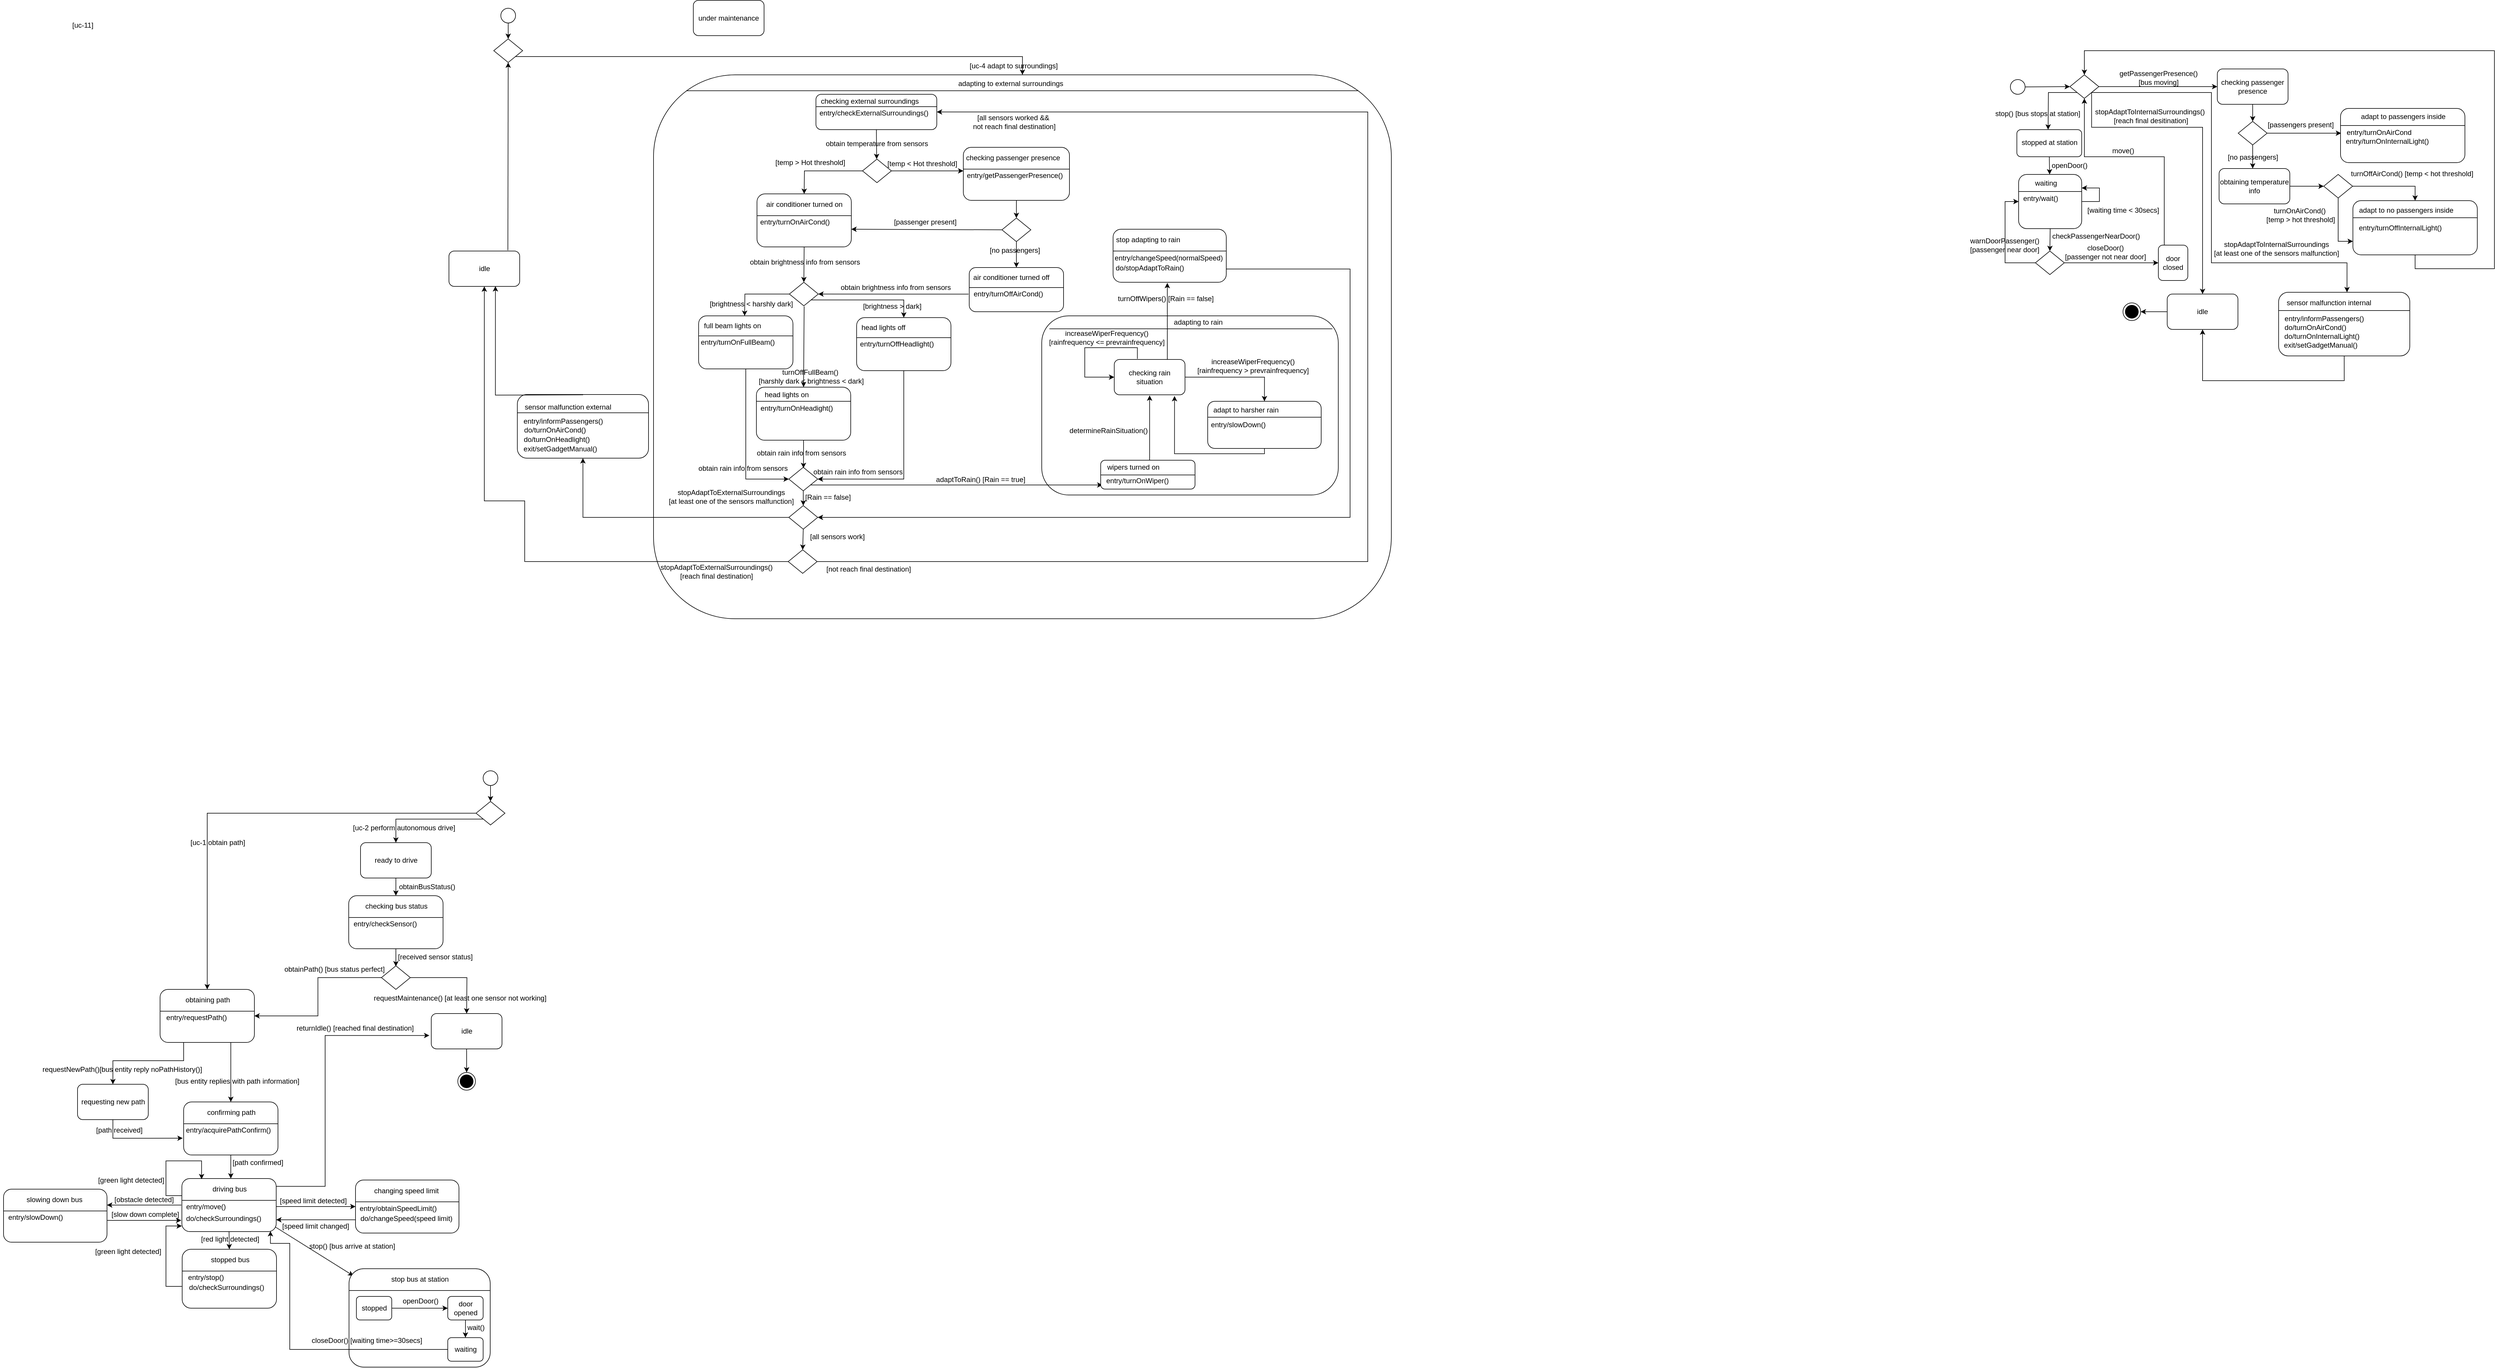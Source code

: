 <mxfile version="26.0.3">
  <diagram name="Page-1" id="r8O2QDhaZeve9ij8PzjR">
    <mxGraphModel dx="2759" dy="949" grid="1" gridSize="10" guides="1" tooltips="1" connect="1" arrows="0" fold="1" page="1" pageScale="1" pageWidth="850" pageHeight="1100" math="0" shadow="0">
      <root>
        <mxCell id="0" />
        <mxCell id="1" parent="0" />
        <mxCell id="Ov1vo18SGQD7W8dcJtKD-124" value="" style="rounded=1;whiteSpace=wrap;html=1;" vertex="1" parent="1">
          <mxGeometry x="418.5" y="137" width="1251.5" height="923" as="geometry" />
        </mxCell>
        <mxCell id="Ov1vo18SGQD7W8dcJtKD-121" value="" style="rounded=1;whiteSpace=wrap;html=1;" vertex="1" parent="1">
          <mxGeometry x="1077" y="546" width="503" height="304" as="geometry" />
        </mxCell>
        <mxCell id="Z0j3BM8eAVYjfzLfSYt4-2" value="" style="ellipse;whiteSpace=wrap;html=1;aspect=fixed;" parent="1" vertex="1">
          <mxGeometry x="159.5" y="24" width="25" height="25" as="geometry" />
        </mxCell>
        <mxCell id="Z0j3BM8eAVYjfzLfSYt4-3" value="" style="rhombus;whiteSpace=wrap;html=1;" parent="1" vertex="1">
          <mxGeometry x="147.5" y="76" width="49" height="40" as="geometry" />
        </mxCell>
        <mxCell id="Ov1vo18SGQD7W8dcJtKD-1" value="" style="endArrow=classic;html=1;rounded=0;exitX=1;exitY=1;exitDx=0;exitDy=0;edgeStyle=orthogonalEdgeStyle;entryX=0.5;entryY=0;entryDx=0;entryDy=0;" edge="1" parent="1" source="Z0j3BM8eAVYjfzLfSYt4-3" target="Ov1vo18SGQD7W8dcJtKD-124">
          <mxGeometry width="50" height="50" relative="1" as="geometry">
            <mxPoint x="540" y="160" as="sourcePoint" />
            <mxPoint x="880" y="130" as="targetPoint" />
          </mxGeometry>
        </mxCell>
        <mxCell id="Ov1vo18SGQD7W8dcJtKD-3" value="[uc-4 adapt to surroundings]" style="text;html=1;align=center;verticalAlign=middle;resizable=0;points=[];autosize=1;strokeColor=none;fillColor=none;" vertex="1" parent="1">
          <mxGeometry x="944" y="107" width="170" height="30" as="geometry" />
        </mxCell>
        <mxCell id="Ov1vo18SGQD7W8dcJtKD-4" value="" style="rounded=1;whiteSpace=wrap;html=1;" vertex="1" parent="1">
          <mxGeometry x="694" y="170" width="205" height="60" as="geometry" />
        </mxCell>
        <mxCell id="Ov1vo18SGQD7W8dcJtKD-5" value="" style="line;strokeWidth=1;fillColor=none;align=left;verticalAlign=middle;spacingTop=-1;spacingLeft=3;spacingRight=3;rotatable=0;labelPosition=right;points=[];portConstraint=eastwest;strokeColor=inherit;" vertex="1" parent="1">
          <mxGeometry x="694" y="187" width="205" height="8" as="geometry" />
        </mxCell>
        <mxCell id="Ov1vo18SGQD7W8dcJtKD-6" value="checking external surroundings" style="text;html=1;align=center;verticalAlign=middle;resizable=0;points=[];autosize=1;strokeColor=none;fillColor=none;" vertex="1" parent="1">
          <mxGeometry x="690" y="167" width="190" height="30" as="geometry" />
        </mxCell>
        <mxCell id="Ov1vo18SGQD7W8dcJtKD-7" value="entry/checkExternalSurroundings()" style="text;html=1;align=center;verticalAlign=middle;resizable=0;points=[];autosize=1;strokeColor=none;fillColor=none;" vertex="1" parent="1">
          <mxGeometry x="687" y="187" width="210" height="30" as="geometry" />
        </mxCell>
        <mxCell id="Ov1vo18SGQD7W8dcJtKD-8" value="" style="endArrow=classic;html=1;rounded=0;exitX=0.5;exitY=1;exitDx=0;exitDy=0;" edge="1" parent="1" source="Ov1vo18SGQD7W8dcJtKD-4">
          <mxGeometry width="50" height="50" relative="1" as="geometry">
            <mxPoint x="814" y="320" as="sourcePoint" />
            <mxPoint x="797" y="280" as="targetPoint" />
          </mxGeometry>
        </mxCell>
        <mxCell id="Ov1vo18SGQD7W8dcJtKD-10" value="obtain temperature from sensors" style="text;html=1;align=center;verticalAlign=middle;resizable=0;points=[];autosize=1;strokeColor=none;fillColor=none;" vertex="1" parent="1">
          <mxGeometry x="697" y="239" width="200" height="30" as="geometry" />
        </mxCell>
        <mxCell id="Ov1vo18SGQD7W8dcJtKD-11" value="" style="rhombus;whiteSpace=wrap;html=1;" vertex="1" parent="1">
          <mxGeometry x="773" y="280" width="49" height="40" as="geometry" />
        </mxCell>
        <mxCell id="Ov1vo18SGQD7W8dcJtKD-12" value="" style="endArrow=classic;html=1;rounded=0;exitX=0;exitY=0.5;exitDx=0;exitDy=0;entryX=0.5;entryY=0;entryDx=0;entryDy=0;edgeStyle=orthogonalEdgeStyle;" edge="1" parent="1" source="Ov1vo18SGQD7W8dcJtKD-11">
          <mxGeometry width="50" height="50" relative="1" as="geometry">
            <mxPoint x="624" y="320" as="sourcePoint" />
            <mxPoint x="674" y="339" as="targetPoint" />
          </mxGeometry>
        </mxCell>
        <mxCell id="Ov1vo18SGQD7W8dcJtKD-14" value="[temp &amp;lt; Hot threshold]" style="text;html=1;align=center;verticalAlign=middle;resizable=0;points=[];autosize=1;strokeColor=none;fillColor=none;" vertex="1" parent="1">
          <mxGeometry x="804" y="273" width="140" height="30" as="geometry" />
        </mxCell>
        <mxCell id="Ov1vo18SGQD7W8dcJtKD-15" value="" style="rounded=1;whiteSpace=wrap;html=1;" vertex="1" parent="1">
          <mxGeometry x="594" y="339" width="160" height="90" as="geometry" />
        </mxCell>
        <mxCell id="Ov1vo18SGQD7W8dcJtKD-16" value="" style="line;strokeWidth=1;fillColor=none;align=left;verticalAlign=middle;spacingTop=-1;spacingLeft=3;spacingRight=3;rotatable=0;labelPosition=right;points=[];portConstraint=eastwest;strokeColor=inherit;" vertex="1" parent="1">
          <mxGeometry x="594" y="372" width="160" height="8" as="geometry" />
        </mxCell>
        <mxCell id="Ov1vo18SGQD7W8dcJtKD-17" value="air conditioner turned on" style="text;html=1;align=center;verticalAlign=middle;resizable=0;points=[];autosize=1;strokeColor=none;fillColor=none;" vertex="1" parent="1">
          <mxGeometry x="599" y="342" width="150" height="30" as="geometry" />
        </mxCell>
        <mxCell id="Ov1vo18SGQD7W8dcJtKD-18" value="entry/turnOnAirCond()" style="text;html=1;align=center;verticalAlign=middle;resizable=0;points=[];autosize=1;strokeColor=none;fillColor=none;" vertex="1" parent="1">
          <mxGeometry x="588" y="372" width="140" height="30" as="geometry" />
        </mxCell>
        <mxCell id="Ov1vo18SGQD7W8dcJtKD-20" value="" style="endArrow=classic;html=1;rounded=0;exitX=1;exitY=0.5;exitDx=0;exitDy=0;" edge="1" parent="1" source="Ov1vo18SGQD7W8dcJtKD-11">
          <mxGeometry width="50" height="50" relative="1" as="geometry">
            <mxPoint x="854" y="430" as="sourcePoint" />
            <mxPoint x="944" y="300" as="targetPoint" />
          </mxGeometry>
        </mxCell>
        <mxCell id="Ov1vo18SGQD7W8dcJtKD-21" value="" style="rounded=1;whiteSpace=wrap;html=1;" vertex="1" parent="1">
          <mxGeometry x="944" y="260" width="180" height="90" as="geometry" />
        </mxCell>
        <mxCell id="Ov1vo18SGQD7W8dcJtKD-22" value="" style="line;strokeWidth=1;fillColor=none;align=left;verticalAlign=middle;spacingTop=-1;spacingLeft=3;spacingRight=3;rotatable=0;labelPosition=right;points=[];portConstraint=eastwest;strokeColor=inherit;" vertex="1" parent="1">
          <mxGeometry x="944" y="293" width="180" height="8" as="geometry" />
        </mxCell>
        <mxCell id="Ov1vo18SGQD7W8dcJtKD-23" value="checking passenger presence" style="text;html=1;align=center;verticalAlign=middle;resizable=0;points=[];autosize=1;strokeColor=none;fillColor=none;" vertex="1" parent="1">
          <mxGeometry x="938" y="263" width="180" height="30" as="geometry" />
        </mxCell>
        <mxCell id="Ov1vo18SGQD7W8dcJtKD-24" value="entry/getPassengerPresence()" style="text;html=1;align=center;verticalAlign=middle;resizable=0;points=[];autosize=1;strokeColor=none;fillColor=none;" vertex="1" parent="1">
          <mxGeometry x="936" y="293" width="190" height="30" as="geometry" />
        </mxCell>
        <mxCell id="Ov1vo18SGQD7W8dcJtKD-26" value="" style="endArrow=classic;html=1;rounded=0;exitX=0.5;exitY=1;exitDx=0;exitDy=0;entryX=0.5;entryY=0;entryDx=0;entryDy=0;" edge="1" parent="1" target="Z0j3BM8eAVYjfzLfSYt4-3">
          <mxGeometry width="50" height="50" relative="1" as="geometry">
            <mxPoint x="172" y="49" as="sourcePoint" />
            <mxPoint x="241.5" y="186" as="targetPoint" />
          </mxGeometry>
        </mxCell>
        <mxCell id="Ov1vo18SGQD7W8dcJtKD-28" value="under maintenance" style="rounded=1;whiteSpace=wrap;html=1;" vertex="1" parent="1">
          <mxGeometry x="486" y="10.5" width="120" height="60" as="geometry" />
        </mxCell>
        <mxCell id="Ov1vo18SGQD7W8dcJtKD-29" value="[temp &amp;gt; Hot threshold]" style="text;html=1;align=center;verticalAlign=middle;resizable=0;points=[];autosize=1;strokeColor=none;fillColor=none;" vertex="1" parent="1">
          <mxGeometry x="614" y="271" width="140" height="30" as="geometry" />
        </mxCell>
        <mxCell id="Ov1vo18SGQD7W8dcJtKD-30" value="" style="rhombus;whiteSpace=wrap;html=1;" vertex="1" parent="1">
          <mxGeometry x="1009.5" y="380" width="49" height="40" as="geometry" />
        </mxCell>
        <mxCell id="Ov1vo18SGQD7W8dcJtKD-31" value="" style="endArrow=classic;html=1;rounded=0;exitX=0.5;exitY=1;exitDx=0;exitDy=0;" edge="1" parent="1" source="Ov1vo18SGQD7W8dcJtKD-21" target="Ov1vo18SGQD7W8dcJtKD-30">
          <mxGeometry width="50" height="50" relative="1" as="geometry">
            <mxPoint x="964" y="480" as="sourcePoint" />
            <mxPoint x="1014" y="430" as="targetPoint" />
          </mxGeometry>
        </mxCell>
        <mxCell id="Ov1vo18SGQD7W8dcJtKD-32" value="" style="endArrow=classic;html=1;rounded=0;exitX=0;exitY=0.5;exitDx=0;exitDy=0;" edge="1" parent="1" source="Ov1vo18SGQD7W8dcJtKD-30">
          <mxGeometry width="50" height="50" relative="1" as="geometry">
            <mxPoint x="834" y="440" as="sourcePoint" />
            <mxPoint x="754" y="399" as="targetPoint" />
          </mxGeometry>
        </mxCell>
        <mxCell id="Ov1vo18SGQD7W8dcJtKD-33" value="[passenger present]" style="text;html=1;align=center;verticalAlign=middle;resizable=0;points=[];autosize=1;strokeColor=none;fillColor=none;" vertex="1" parent="1">
          <mxGeometry x="814" y="372" width="130" height="30" as="geometry" />
        </mxCell>
        <mxCell id="Ov1vo18SGQD7W8dcJtKD-34" value="" style="rounded=1;whiteSpace=wrap;html=1;" vertex="1" parent="1">
          <mxGeometry x="954" y="464" width="160" height="75" as="geometry" />
        </mxCell>
        <mxCell id="Ov1vo18SGQD7W8dcJtKD-35" value="" style="line;strokeWidth=1;fillColor=none;align=left;verticalAlign=middle;spacingTop=-1;spacingLeft=3;spacingRight=3;rotatable=0;labelPosition=right;points=[];portConstraint=eastwest;strokeColor=inherit;" vertex="1" parent="1">
          <mxGeometry x="954" y="494" width="160" height="8" as="geometry" />
        </mxCell>
        <mxCell id="Ov1vo18SGQD7W8dcJtKD-36" value="air conditioner turned off" style="text;html=1;align=center;verticalAlign=middle;resizable=0;points=[];autosize=1;strokeColor=none;fillColor=none;" vertex="1" parent="1">
          <mxGeometry x="950" y="466" width="150" height="30" as="geometry" />
        </mxCell>
        <mxCell id="Ov1vo18SGQD7W8dcJtKD-37" value="entry/turnOffAirCond()" style="text;html=1;align=center;verticalAlign=middle;resizable=0;points=[];autosize=1;strokeColor=none;fillColor=none;" vertex="1" parent="1">
          <mxGeometry x="950" y="494" width="140" height="30" as="geometry" />
        </mxCell>
        <mxCell id="Ov1vo18SGQD7W8dcJtKD-42" value="" style="endArrow=classic;html=1;rounded=0;exitX=0.5;exitY=1;exitDx=0;exitDy=0;entryX=0.5;entryY=0;entryDx=0;entryDy=0;" edge="1" parent="1" source="Ov1vo18SGQD7W8dcJtKD-30" target="Ov1vo18SGQD7W8dcJtKD-34">
          <mxGeometry width="50" height="50" relative="1" as="geometry">
            <mxPoint x="734" y="530" as="sourcePoint" />
            <mxPoint x="784" y="480" as="targetPoint" />
          </mxGeometry>
        </mxCell>
        <mxCell id="Ov1vo18SGQD7W8dcJtKD-43" value="[no passengers]" style="text;html=1;align=center;verticalAlign=middle;resizable=0;points=[];autosize=1;strokeColor=none;fillColor=none;" vertex="1" parent="1">
          <mxGeometry x="976" y="420" width="110" height="30" as="geometry" />
        </mxCell>
        <mxCell id="Ov1vo18SGQD7W8dcJtKD-44" value="" style="endArrow=classic;html=1;rounded=0;exitX=0.5;exitY=1;exitDx=0;exitDy=0;entryX=0.5;entryY=0;entryDx=0;entryDy=0;" edge="1" parent="1" source="Ov1vo18SGQD7W8dcJtKD-15" target="Ov1vo18SGQD7W8dcJtKD-45">
          <mxGeometry width="50" height="50" relative="1" as="geometry">
            <mxPoint x="624" y="550" as="sourcePoint" />
            <mxPoint x="674" y="460" as="targetPoint" />
          </mxGeometry>
        </mxCell>
        <mxCell id="Ov1vo18SGQD7W8dcJtKD-45" value="" style="rhombus;whiteSpace=wrap;html=1;" vertex="1" parent="1">
          <mxGeometry x="649" y="489" width="49" height="40" as="geometry" />
        </mxCell>
        <mxCell id="Ov1vo18SGQD7W8dcJtKD-47" value="" style="endArrow=classic;html=1;rounded=0;exitX=-0.008;exitY=0.602;exitDx=0;exitDy=0;exitPerimeter=0;entryX=1;entryY=0.5;entryDx=0;entryDy=0;" edge="1" parent="1" source="Ov1vo18SGQD7W8dcJtKD-34" target="Ov1vo18SGQD7W8dcJtKD-45">
          <mxGeometry width="50" height="50" relative="1" as="geometry">
            <mxPoint x="884" y="520" as="sourcePoint" />
            <mxPoint x="814" y="410" as="targetPoint" />
          </mxGeometry>
        </mxCell>
        <mxCell id="Ov1vo18SGQD7W8dcJtKD-49" value="obtain brightness info from sensors" style="text;html=1;align=center;verticalAlign=middle;resizable=0;points=[];autosize=1;strokeColor=none;fillColor=none;" vertex="1" parent="1">
          <mxGeometry x="570" y="440" width="210" height="30" as="geometry" />
        </mxCell>
        <mxCell id="Ov1vo18SGQD7W8dcJtKD-50" value="obtain brightness info from sensors" style="text;html=1;align=center;verticalAlign=middle;resizable=0;points=[];autosize=1;strokeColor=none;fillColor=none;" vertex="1" parent="1">
          <mxGeometry x="724" y="483" width="210" height="30" as="geometry" />
        </mxCell>
        <mxCell id="Ov1vo18SGQD7W8dcJtKD-51" value="" style="endArrow=classic;html=1;rounded=0;exitX=0;exitY=0.5;exitDx=0;exitDy=0;edgeStyle=orthogonalEdgeStyle;entryX=0.5;entryY=0;entryDx=0;entryDy=0;" edge="1" parent="1" source="Ov1vo18SGQD7W8dcJtKD-45">
          <mxGeometry width="50" height="50" relative="1" as="geometry">
            <mxPoint x="474" y="640" as="sourcePoint" />
            <mxPoint x="573" y="546" as="targetPoint" />
          </mxGeometry>
        </mxCell>
        <mxCell id="Ov1vo18SGQD7W8dcJtKD-52" value="" style="rounded=1;whiteSpace=wrap;html=1;" vertex="1" parent="1">
          <mxGeometry x="495" y="546" width="160" height="90" as="geometry" />
        </mxCell>
        <mxCell id="Ov1vo18SGQD7W8dcJtKD-53" value="" style="line;strokeWidth=1;fillColor=none;align=left;verticalAlign=middle;spacingTop=-1;spacingLeft=3;spacingRight=3;rotatable=0;labelPosition=right;points=[];portConstraint=eastwest;strokeColor=inherit;" vertex="1" parent="1">
          <mxGeometry x="495" y="576" width="160" height="8" as="geometry" />
        </mxCell>
        <mxCell id="Ov1vo18SGQD7W8dcJtKD-54" value="full beam lights on" style="text;html=1;align=center;verticalAlign=middle;resizable=0;points=[];autosize=1;strokeColor=none;fillColor=none;" vertex="1" parent="1">
          <mxGeometry x="492" y="548" width="120" height="30" as="geometry" />
        </mxCell>
        <mxCell id="Ov1vo18SGQD7W8dcJtKD-55" value="entry/turnOnFullBeam()" style="text;html=1;align=center;verticalAlign=middle;resizable=0;points=[];autosize=1;strokeColor=none;fillColor=none;" vertex="1" parent="1">
          <mxGeometry x="486" y="576" width="150" height="30" as="geometry" />
        </mxCell>
        <mxCell id="Ov1vo18SGQD7W8dcJtKD-57" value="[brightness &amp;lt; harshly dark]" style="text;html=1;align=center;verticalAlign=middle;resizable=0;points=[];autosize=1;strokeColor=none;fillColor=none;" vertex="1" parent="1">
          <mxGeometry x="503.5" y="511" width="160" height="30" as="geometry" />
        </mxCell>
        <mxCell id="Ov1vo18SGQD7W8dcJtKD-58" value="" style="rounded=1;whiteSpace=wrap;html=1;" vertex="1" parent="1">
          <mxGeometry x="593" y="667" width="160" height="90" as="geometry" />
        </mxCell>
        <mxCell id="Ov1vo18SGQD7W8dcJtKD-59" value="" style="line;strokeWidth=1;fillColor=none;align=left;verticalAlign=middle;spacingTop=-1;spacingLeft=3;spacingRight=3;rotatable=0;labelPosition=right;points=[];portConstraint=eastwest;strokeColor=inherit;" vertex="1" parent="1">
          <mxGeometry x="593" y="687" width="160" height="8" as="geometry" />
        </mxCell>
        <mxCell id="Ov1vo18SGQD7W8dcJtKD-60" value="head lights on" style="text;html=1;align=center;verticalAlign=middle;resizable=0;points=[];autosize=1;strokeColor=none;fillColor=none;" vertex="1" parent="1">
          <mxGeometry x="594" y="665" width="100" height="30" as="geometry" />
        </mxCell>
        <mxCell id="Ov1vo18SGQD7W8dcJtKD-61" value="turnOffFullBeam()&lt;div&gt;&amp;nbsp;[harshly dark &amp;lt; brightness &amp;lt; dark]&lt;/div&gt;" style="text;html=1;align=center;verticalAlign=middle;resizable=0;points=[];autosize=1;strokeColor=none;fillColor=none;" vertex="1" parent="1">
          <mxGeometry x="584" y="629" width="200" height="40" as="geometry" />
        </mxCell>
        <mxCell id="Ov1vo18SGQD7W8dcJtKD-62" value="" style="endArrow=classic;html=1;rounded=0;entryX=0.5;entryY=0;entryDx=0;entryDy=0;" edge="1" parent="1" target="Ov1vo18SGQD7W8dcJtKD-58">
          <mxGeometry width="50" height="50" relative="1" as="geometry">
            <mxPoint x="674" y="530" as="sourcePoint" />
            <mxPoint x="554" y="680" as="targetPoint" />
          </mxGeometry>
        </mxCell>
        <mxCell id="Ov1vo18SGQD7W8dcJtKD-63" value="entry/turnOnHeadight()" style="text;html=1;align=center;verticalAlign=middle;resizable=0;points=[];autosize=1;strokeColor=none;fillColor=none;" vertex="1" parent="1">
          <mxGeometry x="586" y="688" width="150" height="30" as="geometry" />
        </mxCell>
        <mxCell id="Ov1vo18SGQD7W8dcJtKD-71" value="" style="rounded=1;whiteSpace=wrap;html=1;" vertex="1" parent="1">
          <mxGeometry x="763" y="549" width="160" height="90" as="geometry" />
        </mxCell>
        <mxCell id="Ov1vo18SGQD7W8dcJtKD-72" value="" style="line;strokeWidth=1;fillColor=none;align=left;verticalAlign=middle;spacingTop=-1;spacingLeft=3;spacingRight=3;rotatable=0;labelPosition=right;points=[];portConstraint=eastwest;strokeColor=inherit;" vertex="1" parent="1">
          <mxGeometry x="763" y="579" width="160" height="8" as="geometry" />
        </mxCell>
        <mxCell id="Ov1vo18SGQD7W8dcJtKD-73" value="head lights off" style="text;html=1;align=center;verticalAlign=middle;resizable=0;points=[];autosize=1;strokeColor=none;fillColor=none;" vertex="1" parent="1">
          <mxGeometry x="758" y="551" width="100" height="30" as="geometry" />
        </mxCell>
        <mxCell id="Ov1vo18SGQD7W8dcJtKD-74" value="entry/turnOffHeadlight()" style="text;html=1;align=center;verticalAlign=middle;resizable=0;points=[];autosize=1;strokeColor=none;fillColor=none;" vertex="1" parent="1">
          <mxGeometry x="756" y="579" width="150" height="30" as="geometry" />
        </mxCell>
        <mxCell id="Ov1vo18SGQD7W8dcJtKD-75" value="" style="endArrow=classic;html=1;rounded=0;exitX=1;exitY=1;exitDx=0;exitDy=0;entryX=0.5;entryY=0;entryDx=0;entryDy=0;edgeStyle=orthogonalEdgeStyle;" edge="1" parent="1" source="Ov1vo18SGQD7W8dcJtKD-45" target="Ov1vo18SGQD7W8dcJtKD-71">
          <mxGeometry width="50" height="50" relative="1" as="geometry">
            <mxPoint x="884" y="770" as="sourcePoint" />
            <mxPoint x="974" y="580" as="targetPoint" />
          </mxGeometry>
        </mxCell>
        <mxCell id="Ov1vo18SGQD7W8dcJtKD-76" value="[brightness &amp;gt; dark]" style="text;html=1;align=center;verticalAlign=middle;resizable=0;points=[];autosize=1;strokeColor=none;fillColor=none;" vertex="1" parent="1">
          <mxGeometry x="763" y="515" width="120" height="30" as="geometry" />
        </mxCell>
        <mxCell id="Ov1vo18SGQD7W8dcJtKD-78" value="" style="line;strokeWidth=1;fillColor=none;align=left;verticalAlign=middle;spacingTop=-1;spacingLeft=3;spacingRight=3;rotatable=0;labelPosition=right;points=[];portConstraint=eastwest;strokeColor=inherit;" vertex="1" parent="1">
          <mxGeometry x="474" y="160" width="1140" height="8" as="geometry" />
        </mxCell>
        <mxCell id="Ov1vo18SGQD7W8dcJtKD-80" value="adapting to external surroundings" style="text;html=1;align=center;verticalAlign=middle;resizable=0;points=[];autosize=1;strokeColor=none;fillColor=none;" vertex="1" parent="1">
          <mxGeometry x="924" y="137" width="200" height="30" as="geometry" />
        </mxCell>
        <mxCell id="Ov1vo18SGQD7W8dcJtKD-81" value="" style="rhombus;whiteSpace=wrap;html=1;" vertex="1" parent="1">
          <mxGeometry x="648" y="803" width="49" height="40" as="geometry" />
        </mxCell>
        <mxCell id="Ov1vo18SGQD7W8dcJtKD-82" value="" style="endArrow=classic;html=1;rounded=0;exitX=0.5;exitY=1;exitDx=0;exitDy=0;entryX=0;entryY=0.5;entryDx=0;entryDy=0;edgeStyle=orthogonalEdgeStyle;" edge="1" parent="1" source="Ov1vo18SGQD7W8dcJtKD-52" target="Ov1vo18SGQD7W8dcJtKD-81">
          <mxGeometry width="50" height="50" relative="1" as="geometry">
            <mxPoint x="520" y="860" as="sourcePoint" />
            <mxPoint x="570" y="810" as="targetPoint" />
          </mxGeometry>
        </mxCell>
        <mxCell id="Ov1vo18SGQD7W8dcJtKD-84" value="" style="endArrow=classic;html=1;rounded=0;exitX=0.5;exitY=1;exitDx=0;exitDy=0;entryX=0.507;entryY=0.034;entryDx=0;entryDy=0;entryPerimeter=0;" edge="1" parent="1" source="Ov1vo18SGQD7W8dcJtKD-58" target="Ov1vo18SGQD7W8dcJtKD-81">
          <mxGeometry width="50" height="50" relative="1" as="geometry">
            <mxPoint x="580" y="950" as="sourcePoint" />
            <mxPoint x="630" y="900" as="targetPoint" />
          </mxGeometry>
        </mxCell>
        <mxCell id="Ov1vo18SGQD7W8dcJtKD-85" value="" style="endArrow=classic;html=1;rounded=0;exitX=0.5;exitY=1;exitDx=0;exitDy=0;entryX=1;entryY=0.5;entryDx=0;entryDy=0;edgeStyle=orthogonalEdgeStyle;" edge="1" parent="1" source="Ov1vo18SGQD7W8dcJtKD-71" target="Ov1vo18SGQD7W8dcJtKD-81">
          <mxGeometry width="50" height="50" relative="1" as="geometry">
            <mxPoint x="830" y="830" as="sourcePoint" />
            <mxPoint x="880" y="780" as="targetPoint" />
          </mxGeometry>
        </mxCell>
        <mxCell id="Ov1vo18SGQD7W8dcJtKD-86" value="obtain rain info from sensors" style="text;html=1;align=center;verticalAlign=middle;resizable=0;points=[];autosize=1;strokeColor=none;fillColor=none;" vertex="1" parent="1">
          <mxGeometry x="584" y="763.5" width="170" height="30" as="geometry" />
        </mxCell>
        <mxCell id="Ov1vo18SGQD7W8dcJtKD-87" value="obtain rain info from sensors" style="text;html=1;align=center;verticalAlign=middle;resizable=0;points=[];autosize=1;strokeColor=none;fillColor=none;" vertex="1" parent="1">
          <mxGeometry x="680" y="795.5" width="170" height="30" as="geometry" />
        </mxCell>
        <mxCell id="Ov1vo18SGQD7W8dcJtKD-88" value="obtain rain info from sensors" style="text;html=1;align=center;verticalAlign=middle;resizable=0;points=[];autosize=1;strokeColor=none;fillColor=none;" vertex="1" parent="1">
          <mxGeometry x="485" y="790" width="170" height="30" as="geometry" />
        </mxCell>
        <mxCell id="Ov1vo18SGQD7W8dcJtKD-97" value="adaptToRain() [Rain == true]" style="text;html=1;align=center;verticalAlign=middle;resizable=0;points=[];autosize=1;strokeColor=none;fillColor=none;" vertex="1" parent="1">
          <mxGeometry x="887.5" y="809" width="170" height="30" as="geometry" />
        </mxCell>
        <mxCell id="Ov1vo18SGQD7W8dcJtKD-98" value="" style="endArrow=classic;html=1;rounded=0;exitX=1;exitY=1;exitDx=0;exitDy=0;" edge="1" parent="1" source="Ov1vo18SGQD7W8dcJtKD-81">
          <mxGeometry width="50" height="50" relative="1" as="geometry">
            <mxPoint x="860" y="920" as="sourcePoint" />
            <mxPoint x="1180" y="833" as="targetPoint" />
          </mxGeometry>
        </mxCell>
        <mxCell id="Ov1vo18SGQD7W8dcJtKD-103" value="" style="rounded=1;whiteSpace=wrap;html=1;" vertex="1" parent="1">
          <mxGeometry x="1177" y="791" width="160" height="49" as="geometry" />
        </mxCell>
        <mxCell id="Ov1vo18SGQD7W8dcJtKD-104" value="" style="line;strokeWidth=1;fillColor=none;align=left;verticalAlign=middle;spacingTop=-1;spacingLeft=3;spacingRight=3;rotatable=0;labelPosition=right;points=[];portConstraint=eastwest;strokeColor=inherit;" vertex="1" parent="1">
          <mxGeometry x="1177" y="812" width="160" height="8" as="geometry" />
        </mxCell>
        <mxCell id="Ov1vo18SGQD7W8dcJtKD-105" value="wipers turned on" style="text;html=1;align=center;verticalAlign=middle;resizable=0;points=[];autosize=1;strokeColor=none;fillColor=none;" vertex="1" parent="1">
          <mxGeometry x="1177" y="787.5" width="110" height="30" as="geometry" />
        </mxCell>
        <mxCell id="Ov1vo18SGQD7W8dcJtKD-106" value="entry/turnOnWiper()" style="text;html=1;align=center;verticalAlign=middle;resizable=0;points=[];autosize=1;strokeColor=none;fillColor=none;" vertex="1" parent="1">
          <mxGeometry x="1174" y="811" width="130" height="30" as="geometry" />
        </mxCell>
        <mxCell id="Ov1vo18SGQD7W8dcJtKD-107" value="" style="endArrow=classic;html=1;rounded=0;" edge="1" parent="1">
          <mxGeometry width="50" height="50" relative="1" as="geometry">
            <mxPoint x="1260" y="791" as="sourcePoint" />
            <mxPoint x="1260" y="681" as="targetPoint" />
          </mxGeometry>
        </mxCell>
        <mxCell id="Ov1vo18SGQD7W8dcJtKD-108" value="checking rain situation" style="rounded=1;whiteSpace=wrap;html=1;" vertex="1" parent="1">
          <mxGeometry x="1200" y="620" width="120" height="60" as="geometry" />
        </mxCell>
        <mxCell id="Ov1vo18SGQD7W8dcJtKD-109" value="determineRainSituation()" style="text;html=1;align=center;verticalAlign=middle;resizable=0;points=[];autosize=1;strokeColor=none;fillColor=none;" vertex="1" parent="1">
          <mxGeometry x="1110" y="725.5" width="160" height="30" as="geometry" />
        </mxCell>
        <mxCell id="Ov1vo18SGQD7W8dcJtKD-110" value="" style="endArrow=classic;html=1;rounded=0;exitX=1;exitY=0.5;exitDx=0;exitDy=0;entryX=0.5;entryY=0;entryDx=0;entryDy=0;edgeStyle=orthogonalEdgeStyle;" edge="1" parent="1" source="Ov1vo18SGQD7W8dcJtKD-108" target="Ov1vo18SGQD7W8dcJtKD-111">
          <mxGeometry width="50" height="50" relative="1" as="geometry">
            <mxPoint x="1410" y="670" as="sourcePoint" />
            <mxPoint x="1455" y="620" as="targetPoint" />
          </mxGeometry>
        </mxCell>
        <mxCell id="Ov1vo18SGQD7W8dcJtKD-111" value="" style="rounded=1;whiteSpace=wrap;html=1;" vertex="1" parent="1">
          <mxGeometry x="1358.5" y="691" width="192.5" height="80" as="geometry" />
        </mxCell>
        <mxCell id="Ov1vo18SGQD7W8dcJtKD-112" value="increaseWiperFrequency()&lt;div&gt;[rainfrequency &amp;gt; prevrainfrequency]&lt;/div&gt;" style="text;html=1;align=center;verticalAlign=middle;resizable=0;points=[];autosize=1;strokeColor=none;fillColor=none;" vertex="1" parent="1">
          <mxGeometry x="1330" y="611" width="210" height="40" as="geometry" />
        </mxCell>
        <mxCell id="Ov1vo18SGQD7W8dcJtKD-113" value="" style="line;strokeWidth=1;fillColor=none;align=left;verticalAlign=middle;spacingTop=-1;spacingLeft=3;spacingRight=3;rotatable=0;labelPosition=right;points=[];portConstraint=eastwest;strokeColor=inherit;" vertex="1" parent="1">
          <mxGeometry x="1358" y="714" width="193" height="8" as="geometry" />
        </mxCell>
        <mxCell id="Ov1vo18SGQD7W8dcJtKD-114" value="adapt to harsher rain" style="text;html=1;align=center;verticalAlign=middle;resizable=0;points=[];autosize=1;strokeColor=none;fillColor=none;" vertex="1" parent="1">
          <mxGeometry x="1358" y="691" width="130" height="30" as="geometry" />
        </mxCell>
        <mxCell id="Ov1vo18SGQD7W8dcJtKD-115" value="entry/slowDown()" style="text;html=1;align=center;verticalAlign=middle;resizable=0;points=[];autosize=1;strokeColor=none;fillColor=none;" vertex="1" parent="1">
          <mxGeometry x="1350" y="716" width="120" height="30" as="geometry" />
        </mxCell>
        <mxCell id="Ov1vo18SGQD7W8dcJtKD-116" value="" style="endArrow=classic;html=1;rounded=0;edgeStyle=orthogonalEdgeStyle;entryX=0.852;entryY=1.033;entryDx=0;entryDy=0;entryPerimeter=0;exitX=0.5;exitY=1;exitDx=0;exitDy=0;" edge="1" parent="1" source="Ov1vo18SGQD7W8dcJtKD-111" target="Ov1vo18SGQD7W8dcJtKD-108">
          <mxGeometry width="50" height="50" relative="1" as="geometry">
            <mxPoint x="1551" y="650" as="sourcePoint" />
            <mxPoint x="1584" y="640" as="targetPoint" />
            <Array as="points">
              <mxPoint x="1455" y="780" />
              <mxPoint x="1302" y="780" />
            </Array>
          </mxGeometry>
        </mxCell>
        <mxCell id="Ov1vo18SGQD7W8dcJtKD-117" value="" style="endArrow=classic;html=1;rounded=0;edgeStyle=orthogonalEdgeStyle;entryX=0;entryY=0.5;entryDx=0;entryDy=0;exitX=0.327;exitY=-0.018;exitDx=0;exitDy=0;exitPerimeter=0;" edge="1" parent="1" source="Ov1vo18SGQD7W8dcJtKD-108" target="Ov1vo18SGQD7W8dcJtKD-108">
          <mxGeometry width="50" height="50" relative="1" as="geometry">
            <mxPoint x="1240" y="609" as="sourcePoint" />
            <mxPoint x="1160" y="660" as="targetPoint" />
            <Array as="points">
              <mxPoint x="1239" y="600" />
              <mxPoint x="1150" y="600" />
              <mxPoint x="1150" y="650" />
            </Array>
          </mxGeometry>
        </mxCell>
        <mxCell id="Ov1vo18SGQD7W8dcJtKD-118" value="increaseWiperFrequency()&lt;div&gt;[rainfrequency &amp;lt;= prevrainfrequency]&lt;/div&gt;" style="text;html=1;align=center;verticalAlign=middle;resizable=0;points=[];autosize=1;strokeColor=none;fillColor=none;" vertex="1" parent="1">
          <mxGeometry x="1077" y="563" width="220" height="40" as="geometry" />
        </mxCell>
        <mxCell id="Ov1vo18SGQD7W8dcJtKD-119" value="" style="endArrow=classic;html=1;rounded=0;exitX=0.75;exitY=0;exitDx=0;exitDy=0;edgeStyle=orthogonalEdgeStyle;" edge="1" parent="1" source="Ov1vo18SGQD7W8dcJtKD-108">
          <mxGeometry width="50" height="50" relative="1" as="geometry">
            <mxPoint x="1380" y="460" as="sourcePoint" />
            <mxPoint x="1290" y="490" as="targetPoint" />
          </mxGeometry>
        </mxCell>
        <mxCell id="Ov1vo18SGQD7W8dcJtKD-120" value="turnOffWipers() [Rain == false]" style="text;html=1;align=center;verticalAlign=middle;resizable=0;points=[];autosize=1;strokeColor=none;fillColor=none;" vertex="1" parent="1">
          <mxGeometry x="1192" y="502" width="190" height="30" as="geometry" />
        </mxCell>
        <mxCell id="Ov1vo18SGQD7W8dcJtKD-122" value="" style="line;strokeWidth=1;fillColor=none;align=left;verticalAlign=middle;spacingTop=-1;spacingLeft=3;spacingRight=3;rotatable=0;labelPosition=right;points=[];portConstraint=eastwest;strokeColor=inherit;" vertex="1" parent="1">
          <mxGeometry x="1090" y="564" width="480" height="8" as="geometry" />
        </mxCell>
        <mxCell id="Ov1vo18SGQD7W8dcJtKD-123" value="adapting to rain" style="text;html=1;align=center;verticalAlign=middle;resizable=0;points=[];autosize=1;strokeColor=none;fillColor=none;" vertex="1" parent="1">
          <mxGeometry x="1287" y="542" width="110" height="30" as="geometry" />
        </mxCell>
        <mxCell id="Ov1vo18SGQD7W8dcJtKD-131" value="" style="rounded=1;whiteSpace=wrap;html=1;" vertex="1" parent="1">
          <mxGeometry x="1198" y="399" width="192" height="90" as="geometry" />
        </mxCell>
        <mxCell id="Ov1vo18SGQD7W8dcJtKD-132" value="" style="line;strokeWidth=1;fillColor=none;align=left;verticalAlign=middle;spacingTop=-1;spacingLeft=3;spacingRight=3;rotatable=0;labelPosition=right;points=[];portConstraint=eastwest;strokeColor=inherit;" vertex="1" parent="1">
          <mxGeometry x="1198" y="432" width="192" height="8" as="geometry" />
        </mxCell>
        <mxCell id="Ov1vo18SGQD7W8dcJtKD-133" value="stop adapting to rain" style="text;html=1;align=center;verticalAlign=middle;resizable=0;points=[];autosize=1;strokeColor=none;fillColor=none;" vertex="1" parent="1">
          <mxGeometry x="1192" y="402" width="130" height="30" as="geometry" />
        </mxCell>
        <mxCell id="Ov1vo18SGQD7W8dcJtKD-134" value="entry/changeSpeed(normalSpeed)" style="text;html=1;align=center;verticalAlign=middle;resizable=0;points=[];autosize=1;strokeColor=none;fillColor=none;" vertex="1" parent="1">
          <mxGeometry x="1187" y="433" width="210" height="30" as="geometry" />
        </mxCell>
        <mxCell id="Ov1vo18SGQD7W8dcJtKD-136" value="do/stopAdaptToRain()" style="text;html=1;align=center;verticalAlign=middle;resizable=0;points=[];autosize=1;strokeColor=none;fillColor=none;" vertex="1" parent="1">
          <mxGeometry x="1190" y="450" width="140" height="30" as="geometry" />
        </mxCell>
        <mxCell id="Ov1vo18SGQD7W8dcJtKD-139" value="[&lt;span style=&quot;background-color: transparent; color: light-dark(rgb(0, 0, 0), rgb(255, 255, 255));&quot;&gt;all sensors worked &amp;amp;&amp;amp;&amp;nbsp;&lt;/span&gt;&lt;div&gt;not reach final destination]&lt;/div&gt;" style="text;html=1;align=center;verticalAlign=middle;resizable=0;points=[];autosize=1;strokeColor=none;fillColor=none;" vertex="1" parent="1">
          <mxGeometry x="950" y="197" width="160" height="40" as="geometry" />
        </mxCell>
        <mxCell id="Ov1vo18SGQD7W8dcJtKD-140" value="" style="endArrow=classic;html=1;rounded=0;exitX=1;exitY=0.75;exitDx=0;exitDy=0;edgeStyle=orthogonalEdgeStyle;entryX=1;entryY=0.5;entryDx=0;entryDy=0;" edge="1" parent="1" source="Ov1vo18SGQD7W8dcJtKD-131" target="Ov1vo18SGQD7W8dcJtKD-144">
          <mxGeometry width="50" height="50" relative="1" as="geometry">
            <mxPoint x="370" y="630" as="sourcePoint" />
            <mxPoint x="670" y="960" as="targetPoint" />
            <Array as="points">
              <mxPoint x="1600" y="466" />
              <mxPoint x="1600" y="888" />
            </Array>
          </mxGeometry>
        </mxCell>
        <mxCell id="Ov1vo18SGQD7W8dcJtKD-144" value="" style="rhombus;whiteSpace=wrap;html=1;" vertex="1" parent="1">
          <mxGeometry x="648" y="868" width="49" height="40" as="geometry" />
        </mxCell>
        <mxCell id="Ov1vo18SGQD7W8dcJtKD-145" value="" style="endArrow=classic;html=1;rounded=0;exitX=0.5;exitY=1;exitDx=0;exitDy=0;entryX=0.5;entryY=0;entryDx=0;entryDy=0;" edge="1" parent="1" source="Ov1vo18SGQD7W8dcJtKD-81" target="Ov1vo18SGQD7W8dcJtKD-144">
          <mxGeometry width="50" height="50" relative="1" as="geometry">
            <mxPoint x="500" y="940" as="sourcePoint" />
            <mxPoint x="550" y="890" as="targetPoint" />
          </mxGeometry>
        </mxCell>
        <mxCell id="Ov1vo18SGQD7W8dcJtKD-146" value="[Rain == false]" style="text;html=1;align=center;verticalAlign=middle;resizable=0;points=[];autosize=1;strokeColor=none;fillColor=none;" vertex="1" parent="1">
          <mxGeometry x="663.5" y="839" width="100" height="30" as="geometry" />
        </mxCell>
        <mxCell id="Ov1vo18SGQD7W8dcJtKD-147" value="" style="endArrow=classic;html=1;rounded=0;exitX=0;exitY=0.5;exitDx=0;exitDy=0;entryX=0.5;entryY=1;entryDx=0;entryDy=0;edgeStyle=orthogonalEdgeStyle;" edge="1" parent="1" source="Ov1vo18SGQD7W8dcJtKD-149">
          <mxGeometry width="50" height="50" relative="1" as="geometry">
            <mxPoint x="470" y="950" as="sourcePoint" />
            <mxPoint x="131.5" y="496" as="targetPoint" />
            <Array as="points">
              <mxPoint x="200" y="963" />
              <mxPoint x="200" y="860" />
              <mxPoint x="131" y="860" />
            </Array>
          </mxGeometry>
        </mxCell>
        <mxCell id="Ov1vo18SGQD7W8dcJtKD-148" value="stopAdaptToExternalSurroundings()&lt;div&gt;[reach final destination]&lt;/div&gt;" style="text;html=1;align=center;verticalAlign=middle;resizable=0;points=[];autosize=1;strokeColor=none;fillColor=none;" vertex="1" parent="1">
          <mxGeometry x="420" y="960" width="210" height="40" as="geometry" />
        </mxCell>
        <mxCell id="Ov1vo18SGQD7W8dcJtKD-149" value="" style="rhombus;whiteSpace=wrap;html=1;" vertex="1" parent="1">
          <mxGeometry x="647" y="943" width="49" height="40" as="geometry" />
        </mxCell>
        <mxCell id="Ov1vo18SGQD7W8dcJtKD-151" value="" style="endArrow=classic;html=1;rounded=0;exitX=0.5;exitY=1;exitDx=0;exitDy=0;entryX=0.5;entryY=0;entryDx=0;entryDy=0;" edge="1" parent="1" source="Ov1vo18SGQD7W8dcJtKD-144" target="Ov1vo18SGQD7W8dcJtKD-149">
          <mxGeometry width="50" height="50" relative="1" as="geometry">
            <mxPoint x="671.5" y="908" as="sourcePoint" />
            <mxPoint x="669.5" y="943" as="targetPoint" />
          </mxGeometry>
        </mxCell>
        <mxCell id="Ov1vo18SGQD7W8dcJtKD-152" value="[not reach final destination]" style="text;html=1;align=center;verticalAlign=middle;resizable=0;points=[];autosize=1;strokeColor=none;fillColor=none;" vertex="1" parent="1">
          <mxGeometry x="698" y="961" width="170" height="30" as="geometry" />
        </mxCell>
        <mxCell id="Ov1vo18SGQD7W8dcJtKD-153" value="" style="endArrow=classic;html=1;rounded=0;exitX=1;exitY=0.5;exitDx=0;exitDy=0;entryX=1;entryY=0.5;entryDx=0;entryDy=0;edgeStyle=orthogonalEdgeStyle;" edge="1" parent="1" source="Ov1vo18SGQD7W8dcJtKD-149" target="Ov1vo18SGQD7W8dcJtKD-4">
          <mxGeometry width="50" height="50" relative="1" as="geometry">
            <mxPoint x="820" y="1000" as="sourcePoint" />
            <mxPoint x="920" y="200" as="targetPoint" />
            <Array as="points">
              <mxPoint x="1630" y="963" />
              <mxPoint x="1630" y="200" />
            </Array>
          </mxGeometry>
        </mxCell>
        <mxCell id="Ov1vo18SGQD7W8dcJtKD-154" value="[all sensors work]" style="text;html=1;align=center;verticalAlign=middle;resizable=0;points=[];autosize=1;strokeColor=none;fillColor=none;" vertex="1" parent="1">
          <mxGeometry x="670" y="906" width="120" height="30" as="geometry" />
        </mxCell>
        <mxCell id="Ov1vo18SGQD7W8dcJtKD-155" value="" style="endArrow=classic;html=1;rounded=0;exitX=0;exitY=0.5;exitDx=0;exitDy=0;entryX=0.5;entryY=1;entryDx=0;entryDy=0;edgeStyle=orthogonalEdgeStyle;" edge="1" parent="1" source="Ov1vo18SGQD7W8dcJtKD-144" target="Ov1vo18SGQD7W8dcJtKD-157">
          <mxGeometry width="50" height="50" relative="1" as="geometry">
            <mxPoint x="500" y="900" as="sourcePoint" />
            <mxPoint x="420" y="888" as="targetPoint" />
          </mxGeometry>
        </mxCell>
        <mxCell id="Ov1vo18SGQD7W8dcJtKD-156" value="&lt;div&gt;stopAdaptToExternalSurroundings&lt;/div&gt;[at least one of the sensors malfunction]" style="text;html=1;align=center;verticalAlign=middle;resizable=0;points=[];autosize=1;strokeColor=none;fillColor=none;" vertex="1" parent="1">
          <mxGeometry x="430" y="833" width="240" height="40" as="geometry" />
        </mxCell>
        <mxCell id="Ov1vo18SGQD7W8dcJtKD-157" value="" style="rounded=1;whiteSpace=wrap;html=1;" vertex="1" parent="1">
          <mxGeometry x="187.5" y="679.5" width="222.5" height="108" as="geometry" />
        </mxCell>
        <mxCell id="Ov1vo18SGQD7W8dcJtKD-158" value="" style="line;strokeWidth=1;fillColor=none;align=left;verticalAlign=middle;spacingTop=-1;spacingLeft=3;spacingRight=3;rotatable=0;labelPosition=right;points=[];portConstraint=eastwest;strokeColor=inherit;" vertex="1" parent="1">
          <mxGeometry x="187.5" y="706.5" width="222.5" height="8" as="geometry" />
        </mxCell>
        <mxCell id="Ov1vo18SGQD7W8dcJtKD-159" value="sensor malfunction external" style="text;html=1;align=center;verticalAlign=middle;resizable=0;points=[];autosize=1;strokeColor=none;fillColor=none;" vertex="1" parent="1">
          <mxGeometry x="187.5" y="685.5" width="170" height="30" as="geometry" />
        </mxCell>
        <mxCell id="Ov1vo18SGQD7W8dcJtKD-163" value="entry/informPassengers()" style="text;html=1;align=center;verticalAlign=middle;resizable=0;points=[];autosize=1;strokeColor=none;fillColor=none;" vertex="1" parent="1">
          <mxGeometry x="184.5" y="709.5" width="160" height="30" as="geometry" />
        </mxCell>
        <mxCell id="Ov1vo18SGQD7W8dcJtKD-164" value="do/turnOnAirCond()" style="text;html=1;align=center;verticalAlign=middle;resizable=0;points=[];autosize=1;strokeColor=none;fillColor=none;" vertex="1" parent="1">
          <mxGeometry x="185.5" y="724.5" width="130" height="30" as="geometry" />
        </mxCell>
        <mxCell id="Ov1vo18SGQD7W8dcJtKD-165" value="do/turnOnHeadlight()" style="text;html=1;align=center;verticalAlign=middle;resizable=0;points=[];autosize=1;strokeColor=none;fillColor=none;" vertex="1" parent="1">
          <mxGeometry x="183.5" y="741" width="140" height="30" as="geometry" />
        </mxCell>
        <mxCell id="Ov1vo18SGQD7W8dcJtKD-166" value="exit/setGadgetManual()" style="text;html=1;align=center;verticalAlign=middle;resizable=0;points=[];autosize=1;strokeColor=none;fillColor=none;" vertex="1" parent="1">
          <mxGeometry x="184.5" y="756.5" width="150" height="30" as="geometry" />
        </mxCell>
        <mxCell id="Ov1vo18SGQD7W8dcJtKD-260" value="[uc-11]" style="text;html=1;align=center;verticalAlign=middle;resizable=0;points=[];autosize=1;strokeColor=none;fillColor=none;" vertex="1" parent="1">
          <mxGeometry x="-580" y="38" width="60" height="30" as="geometry" />
        </mxCell>
        <mxCell id="Ov1vo18SGQD7W8dcJtKD-279" value="idle" style="rounded=1;whiteSpace=wrap;html=1;" vertex="1" parent="1">
          <mxGeometry x="71.5" y="436" width="120" height="60" as="geometry" />
        </mxCell>
        <mxCell id="Ov1vo18SGQD7W8dcJtKD-346" value="" style="endArrow=classic;html=1;rounded=0;exitX=0.833;exitY=-0.02;exitDx=0;exitDy=0;entryX=0.5;entryY=1;entryDx=0;entryDy=0;exitPerimeter=0;" edge="1" parent="1" source="Ov1vo18SGQD7W8dcJtKD-279">
          <mxGeometry width="50" height="50" relative="1" as="geometry">
            <mxPoint x="241.5" y="556" as="sourcePoint" />
            <mxPoint x="172" y="116" as="targetPoint" />
          </mxGeometry>
        </mxCell>
        <mxCell id="Ov1vo18SGQD7W8dcJtKD-347" value="" style="endArrow=classic;html=1;rounded=0;exitX=0.5;exitY=0;exitDx=0;exitDy=0;entryX=0.657;entryY=0.994;entryDx=0;entryDy=0;entryPerimeter=0;edgeStyle=orthogonalEdgeStyle;" edge="1" parent="1" target="Ov1vo18SGQD7W8dcJtKD-279">
          <mxGeometry width="50" height="50" relative="1" as="geometry">
            <mxPoint x="299" y="680" as="sourcePoint" />
            <mxPoint x="320" y="510" as="targetPoint" />
          </mxGeometry>
        </mxCell>
        <mxCell id="Ov1vo18SGQD7W8dcJtKD-348" value="" style="endArrow=classic;html=1;rounded=0;exitX=0;exitY=0.5;exitDx=0;exitDy=0;entryX=0.5;entryY=0;entryDx=0;entryDy=0;" edge="1" parent="1">
          <mxGeometry width="50" height="50" relative="1" as="geometry">
            <mxPoint x="118" y="1390" as="sourcePoint" />
            <mxPoint x="-338.5" y="1689" as="targetPoint" />
            <Array as="points">
              <mxPoint x="-338.5" y="1390" />
            </Array>
          </mxGeometry>
        </mxCell>
        <mxCell id="Ov1vo18SGQD7W8dcJtKD-349" value="[uc-1 obtain path]" style="text;html=1;align=center;verticalAlign=middle;resizable=0;points=[];autosize=1;strokeColor=none;fillColor=none;" vertex="1" parent="1">
          <mxGeometry x="-381" y="1425" width="120" height="30" as="geometry" />
        </mxCell>
        <mxCell id="Ov1vo18SGQD7W8dcJtKD-350" value="" style="endArrow=classic;html=1;rounded=0;exitX=0.25;exitY=1;exitDx=0;exitDy=0;edgeStyle=orthogonalEdgeStyle;" edge="1" parent="1" source="Ov1vo18SGQD7W8dcJtKD-369">
          <mxGeometry width="50" height="50" relative="1" as="geometry">
            <mxPoint x="-339" y="1779" as="sourcePoint" />
            <mxPoint x="-498.5" y="1850" as="targetPoint" />
            <Array as="points">
              <mxPoint x="-378.5" y="1810" />
              <mxPoint x="-498.5" y="1810" />
            </Array>
          </mxGeometry>
        </mxCell>
        <mxCell id="Ov1vo18SGQD7W8dcJtKD-351" value="requestNewPath()[bus entity reply noPathHistory()]" style="text;html=1;align=center;verticalAlign=middle;resizable=0;points=[];autosize=1;strokeColor=none;fillColor=none;" vertex="1" parent="1">
          <mxGeometry x="-628.5" y="1810" width="290" height="30" as="geometry" />
        </mxCell>
        <mxCell id="Ov1vo18SGQD7W8dcJtKD-352" value="" style="endArrow=classic;html=1;rounded=0;exitX=0;exitY=1;exitDx=0;exitDy=0;" edge="1" parent="1">
          <mxGeometry width="50" height="50" relative="1" as="geometry">
            <mxPoint x="130" y="1400" as="sourcePoint" />
            <mxPoint x="-18.5" y="1440" as="targetPoint" />
            <Array as="points">
              <mxPoint x="-18.5" y="1400" />
            </Array>
          </mxGeometry>
        </mxCell>
        <mxCell id="Ov1vo18SGQD7W8dcJtKD-353" value="[uc-2 perform autonomous drive]" style="text;html=1;align=center;verticalAlign=middle;resizable=0;points=[];autosize=1;strokeColor=none;fillColor=none;" vertex="1" parent="1">
          <mxGeometry x="-105.5" y="1400" width="200" height="30" as="geometry" />
        </mxCell>
        <mxCell id="Ov1vo18SGQD7W8dcJtKD-354" value="ready to drive" style="rounded=1;whiteSpace=wrap;html=1;" vertex="1" parent="1">
          <mxGeometry x="-78.5" y="1440" width="120" height="60" as="geometry" />
        </mxCell>
        <mxCell id="Ov1vo18SGQD7W8dcJtKD-355" value="" style="endArrow=classic;html=1;rounded=0;exitX=0.5;exitY=1;exitDx=0;exitDy=0;" edge="1" parent="1" source="Ov1vo18SGQD7W8dcJtKD-354">
          <mxGeometry width="50" height="50" relative="1" as="geometry">
            <mxPoint x="11.5" y="1560" as="sourcePoint" />
            <mxPoint x="-18.5" y="1530" as="targetPoint" />
          </mxGeometry>
        </mxCell>
        <mxCell id="Ov1vo18SGQD7W8dcJtKD-356" value="" style="rounded=1;whiteSpace=wrap;html=1;" vertex="1" parent="1">
          <mxGeometry x="-98.5" y="1530" width="160" height="90" as="geometry" />
        </mxCell>
        <mxCell id="Ov1vo18SGQD7W8dcJtKD-357" value="" style="line;strokeWidth=1;fillColor=none;align=left;verticalAlign=middle;spacingTop=-1;spacingLeft=3;spacingRight=3;rotatable=0;labelPosition=right;points=[];portConstraint=eastwest;strokeColor=inherit;" vertex="1" parent="1">
          <mxGeometry x="-98.5" y="1563" width="160" height="8" as="geometry" />
        </mxCell>
        <mxCell id="Ov1vo18SGQD7W8dcJtKD-358" value="checking bus status" style="text;html=1;align=center;verticalAlign=middle;resizable=0;points=[];autosize=1;strokeColor=none;fillColor=none;" vertex="1" parent="1">
          <mxGeometry x="-83.5" y="1533" width="130" height="30" as="geometry" />
        </mxCell>
        <mxCell id="Ov1vo18SGQD7W8dcJtKD-359" value="obtainBusStatus()" style="text;html=1;align=center;verticalAlign=middle;resizable=0;points=[];autosize=1;strokeColor=none;fillColor=none;" vertex="1" parent="1">
          <mxGeometry x="-26.5" y="1500" width="120" height="30" as="geometry" />
        </mxCell>
        <mxCell id="Ov1vo18SGQD7W8dcJtKD-360" value="entry/checkSensor()" style="text;html=1;align=center;verticalAlign=middle;resizable=0;points=[];autosize=1;strokeColor=none;fillColor=none;" vertex="1" parent="1">
          <mxGeometry x="-102.5" y="1563" width="130" height="30" as="geometry" />
        </mxCell>
        <mxCell id="Ov1vo18SGQD7W8dcJtKD-361" value="" style="endArrow=classic;html=1;rounded=0;exitX=0.5;exitY=1;exitDx=0;exitDy=0;entryX=0.5;entryY=0;entryDx=0;entryDy=0;" edge="1" parent="1" source="Ov1vo18SGQD7W8dcJtKD-356">
          <mxGeometry width="50" height="50" relative="1" as="geometry">
            <mxPoint x="-228.5" y="1630" as="sourcePoint" />
            <mxPoint x="-18.5" y="1650" as="targetPoint" />
          </mxGeometry>
        </mxCell>
        <mxCell id="Ov1vo18SGQD7W8dcJtKD-362" value="[received sensor status]" style="text;html=1;align=center;verticalAlign=middle;resizable=0;points=[];autosize=1;strokeColor=none;fillColor=none;" vertex="1" parent="1">
          <mxGeometry x="-27.5" y="1619" width="150" height="30" as="geometry" />
        </mxCell>
        <mxCell id="Ov1vo18SGQD7W8dcJtKD-363" value="" style="rhombus;whiteSpace=wrap;html=1;" vertex="1" parent="1">
          <mxGeometry x="-43" y="1649" width="49" height="40" as="geometry" />
        </mxCell>
        <mxCell id="Ov1vo18SGQD7W8dcJtKD-364" value="" style="endArrow=classic;html=1;rounded=0;edgeStyle=orthogonalEdgeStyle;exitX=1;exitY=0.5;exitDx=0;exitDy=0;" edge="1" parent="1" source="Ov1vo18SGQD7W8dcJtKD-363">
          <mxGeometry width="50" height="50" relative="1" as="geometry">
            <mxPoint x="11.5" y="1670" as="sourcePoint" />
            <mxPoint x="101.5" y="1730" as="targetPoint" />
          </mxGeometry>
        </mxCell>
        <mxCell id="Ov1vo18SGQD7W8dcJtKD-365" value="requestMaintenance() [at least one sensor not working]" style="text;html=1;align=center;verticalAlign=middle;resizable=0;points=[];autosize=1;strokeColor=none;fillColor=none;" vertex="1" parent="1">
          <mxGeometry x="-69.75" y="1689" width="320" height="30" as="geometry" />
        </mxCell>
        <mxCell id="Ov1vo18SGQD7W8dcJtKD-366" value="idle" style="rounded=1;whiteSpace=wrap;html=1;" vertex="1" parent="1">
          <mxGeometry x="41.5" y="1730" width="120" height="60" as="geometry" />
        </mxCell>
        <mxCell id="Ov1vo18SGQD7W8dcJtKD-367" value="" style="endArrow=classic;html=1;rounded=0;edgeStyle=orthogonalEdgeStyle;exitX=0;exitY=0.5;exitDx=0;exitDy=0;entryX=1;entryY=0.5;entryDx=0;entryDy=0;" edge="1" parent="1" source="Ov1vo18SGQD7W8dcJtKD-363" target="Ov1vo18SGQD7W8dcJtKD-369">
          <mxGeometry width="50" height="50" relative="1" as="geometry">
            <mxPoint x="16.5" y="1679" as="sourcePoint" />
            <mxPoint x="-278.5" y="1719" as="targetPoint" />
          </mxGeometry>
        </mxCell>
        <mxCell id="Ov1vo18SGQD7W8dcJtKD-368" value="obtainPath() [bus status perfect]" style="text;html=1;align=center;verticalAlign=middle;resizable=0;points=[];autosize=1;strokeColor=none;fillColor=none;" vertex="1" parent="1">
          <mxGeometry x="-218.5" y="1640" width="190" height="30" as="geometry" />
        </mxCell>
        <mxCell id="Ov1vo18SGQD7W8dcJtKD-369" value="" style="rounded=1;whiteSpace=wrap;html=1;" vertex="1" parent="1">
          <mxGeometry x="-418.5" y="1689" width="160" height="90" as="geometry" />
        </mxCell>
        <mxCell id="Ov1vo18SGQD7W8dcJtKD-370" value="" style="line;strokeWidth=1;fillColor=none;align=left;verticalAlign=middle;spacingTop=-1;spacingLeft=3;spacingRight=3;rotatable=0;labelPosition=right;points=[];portConstraint=eastwest;strokeColor=inherit;" vertex="1" parent="1">
          <mxGeometry x="-418.5" y="1722" width="160" height="8" as="geometry" />
        </mxCell>
        <mxCell id="Ov1vo18SGQD7W8dcJtKD-371" value="obtaining path" style="text;html=1;align=center;verticalAlign=middle;resizable=0;points=[];autosize=1;strokeColor=none;fillColor=none;" vertex="1" parent="1">
          <mxGeometry x="-388.5" y="1692" width="100" height="30" as="geometry" />
        </mxCell>
        <mxCell id="Ov1vo18SGQD7W8dcJtKD-372" value="entry/requestPath()" style="text;html=1;align=center;verticalAlign=middle;resizable=0;points=[];autosize=1;strokeColor=none;fillColor=none;" vertex="1" parent="1">
          <mxGeometry x="-422.5" y="1722" width="130" height="30" as="geometry" />
        </mxCell>
        <mxCell id="Ov1vo18SGQD7W8dcJtKD-373" value="requesting new path" style="rounded=1;whiteSpace=wrap;html=1;" vertex="1" parent="1">
          <mxGeometry x="-558.5" y="1850" width="120" height="60" as="geometry" />
        </mxCell>
        <mxCell id="Ov1vo18SGQD7W8dcJtKD-374" value="" style="endArrow=classic;html=1;rounded=0;exitX=0.75;exitY=1;exitDx=0;exitDy=0;edgeStyle=orthogonalEdgeStyle;" edge="1" parent="1" source="Ov1vo18SGQD7W8dcJtKD-369">
          <mxGeometry width="50" height="50" relative="1" as="geometry">
            <mxPoint x="-358.5" y="1920" as="sourcePoint" />
            <mxPoint x="-298.5" y="1880" as="targetPoint" />
          </mxGeometry>
        </mxCell>
        <mxCell id="Ov1vo18SGQD7W8dcJtKD-375" value="[bus entity replies with path information]" style="text;html=1;align=center;verticalAlign=middle;resizable=0;points=[];autosize=1;strokeColor=none;fillColor=none;" vertex="1" parent="1">
          <mxGeometry x="-403.5" y="1830" width="230" height="30" as="geometry" />
        </mxCell>
        <mxCell id="Ov1vo18SGQD7W8dcJtKD-376" value="" style="rounded=1;whiteSpace=wrap;html=1;" vertex="1" parent="1">
          <mxGeometry x="-378.5" y="1880" width="160" height="90" as="geometry" />
        </mxCell>
        <mxCell id="Ov1vo18SGQD7W8dcJtKD-377" value="" style="line;strokeWidth=1;fillColor=none;align=left;verticalAlign=middle;spacingTop=-1;spacingLeft=3;spacingRight=3;rotatable=0;labelPosition=right;points=[];portConstraint=eastwest;strokeColor=inherit;" vertex="1" parent="1">
          <mxGeometry x="-378.5" y="1913" width="160" height="8" as="geometry" />
        </mxCell>
        <mxCell id="Ov1vo18SGQD7W8dcJtKD-378" value="confirming path" style="text;html=1;align=center;verticalAlign=middle;resizable=0;points=[];autosize=1;strokeColor=none;fillColor=none;" vertex="1" parent="1">
          <mxGeometry x="-353.5" y="1883" width="110" height="30" as="geometry" />
        </mxCell>
        <mxCell id="Ov1vo18SGQD7W8dcJtKD-379" value="entry/acquirePathConfirm()" style="text;html=1;align=center;verticalAlign=middle;resizable=0;points=[];autosize=1;strokeColor=none;fillColor=none;" vertex="1" parent="1">
          <mxGeometry x="-388.5" y="1913" width="170" height="30" as="geometry" />
        </mxCell>
        <mxCell id="Ov1vo18SGQD7W8dcJtKD-380" value="" style="endArrow=classic;html=1;rounded=0;entryX=-0.01;entryY=0.684;entryDx=0;entryDy=0;entryPerimeter=0;exitX=0.5;exitY=1;exitDx=0;exitDy=0;edgeStyle=orthogonalEdgeStyle;" edge="1" parent="1" source="Ov1vo18SGQD7W8dcJtKD-373" target="Ov1vo18SGQD7W8dcJtKD-376">
          <mxGeometry width="50" height="50" relative="1" as="geometry">
            <mxPoint x="-608.5" y="2070" as="sourcePoint" />
            <mxPoint x="-558.5" y="2020" as="targetPoint" />
          </mxGeometry>
        </mxCell>
        <mxCell id="Ov1vo18SGQD7W8dcJtKD-381" value="[path received]" style="text;html=1;align=center;verticalAlign=middle;resizable=0;points=[];autosize=1;strokeColor=none;fillColor=none;" vertex="1" parent="1">
          <mxGeometry x="-538.5" y="1913" width="100" height="30" as="geometry" />
        </mxCell>
        <mxCell id="Ov1vo18SGQD7W8dcJtKD-382" value="" style="endArrow=classic;html=1;rounded=0;exitX=0.5;exitY=1;exitDx=0;exitDy=0;" edge="1" parent="1" source="Ov1vo18SGQD7W8dcJtKD-376">
          <mxGeometry width="50" height="50" relative="1" as="geometry">
            <mxPoint x="-398.5" y="2030" as="sourcePoint" />
            <mxPoint x="-298.5" y="2010" as="targetPoint" />
          </mxGeometry>
        </mxCell>
        <mxCell id="Ov1vo18SGQD7W8dcJtKD-383" value="[path confirmed]" style="text;html=1;align=center;verticalAlign=middle;resizable=0;points=[];autosize=1;strokeColor=none;fillColor=none;" vertex="1" parent="1">
          <mxGeometry x="-308.5" y="1968" width="110" height="30" as="geometry" />
        </mxCell>
        <mxCell id="Ov1vo18SGQD7W8dcJtKD-384" value="" style="rounded=1;whiteSpace=wrap;html=1;" vertex="1" parent="1">
          <mxGeometry x="-381.5" y="2010" width="160" height="90" as="geometry" />
        </mxCell>
        <mxCell id="Ov1vo18SGQD7W8dcJtKD-385" value="" style="line;strokeWidth=1;fillColor=none;align=left;verticalAlign=middle;spacingTop=-1;spacingLeft=3;spacingRight=3;rotatable=0;labelPosition=right;points=[];portConstraint=eastwest;strokeColor=inherit;" vertex="1" parent="1">
          <mxGeometry x="-381.5" y="2043" width="160" height="8" as="geometry" />
        </mxCell>
        <mxCell id="Ov1vo18SGQD7W8dcJtKD-386" value="driving bus" style="text;html=1;align=center;verticalAlign=middle;resizable=0;points=[];autosize=1;strokeColor=none;fillColor=none;" vertex="1" parent="1">
          <mxGeometry x="-341.5" y="2013" width="80" height="30" as="geometry" />
        </mxCell>
        <mxCell id="Ov1vo18SGQD7W8dcJtKD-387" value="entry/move()" style="text;html=1;align=center;verticalAlign=middle;resizable=0;points=[];autosize=1;strokeColor=none;fillColor=none;" vertex="1" parent="1">
          <mxGeometry x="-386.5" y="2043" width="90" height="30" as="geometry" />
        </mxCell>
        <mxCell id="Ov1vo18SGQD7W8dcJtKD-388" value="do/checkSurroundings()" style="text;html=1;align=center;verticalAlign=middle;resizable=0;points=[];autosize=1;strokeColor=none;fillColor=none;" vertex="1" parent="1">
          <mxGeometry x="-386.5" y="2062.5" width="150" height="30" as="geometry" />
        </mxCell>
        <mxCell id="Ov1vo18SGQD7W8dcJtKD-389" value="" style="endArrow=classic;html=1;rounded=0;exitX=0;exitY=0.5;exitDx=0;exitDy=0;edgeStyle=orthogonalEdgeStyle;entryX=0.209;entryY=0.013;entryDx=0;entryDy=0;entryPerimeter=0;" edge="1" parent="1" target="Ov1vo18SGQD7W8dcJtKD-384">
          <mxGeometry width="50" height="50" relative="1" as="geometry">
            <mxPoint x="-381.5" y="2039" as="sourcePoint" />
            <mxPoint x="-348.06" y="1999.64" as="targetPoint" />
            <Array as="points">
              <mxPoint x="-408.5" y="2039" />
              <mxPoint x="-408.5" y="1980" />
              <mxPoint x="-348.5" y="1980" />
            </Array>
          </mxGeometry>
        </mxCell>
        <mxCell id="Ov1vo18SGQD7W8dcJtKD-390" value="[green light detected]" style="text;html=1;align=center;verticalAlign=middle;resizable=0;points=[];autosize=1;strokeColor=none;fillColor=none;" vertex="1" parent="1">
          <mxGeometry x="-538.5" y="1998" width="140" height="30" as="geometry" />
        </mxCell>
        <mxCell id="Ov1vo18SGQD7W8dcJtKD-391" value="" style="rounded=1;whiteSpace=wrap;html=1;" vertex="1" parent="1">
          <mxGeometry x="-381" y="2130" width="160" height="100" as="geometry" />
        </mxCell>
        <mxCell id="Ov1vo18SGQD7W8dcJtKD-392" value="" style="line;strokeWidth=1;fillColor=none;align=left;verticalAlign=middle;spacingTop=-1;spacingLeft=3;spacingRight=3;rotatable=0;labelPosition=right;points=[];portConstraint=eastwest;strokeColor=inherit;" vertex="1" parent="1">
          <mxGeometry x="-381" y="2163" width="160" height="8" as="geometry" />
        </mxCell>
        <mxCell id="Ov1vo18SGQD7W8dcJtKD-393" value="stopped bus" style="text;html=1;align=center;verticalAlign=middle;resizable=0;points=[];autosize=1;strokeColor=none;fillColor=none;" vertex="1" parent="1">
          <mxGeometry x="-345" y="2133" width="90" height="30" as="geometry" />
        </mxCell>
        <mxCell id="Ov1vo18SGQD7W8dcJtKD-394" value="entry/stop()" style="text;html=1;align=center;verticalAlign=middle;resizable=0;points=[];autosize=1;strokeColor=none;fillColor=none;" vertex="1" parent="1">
          <mxGeometry x="-381" y="2163" width="80" height="30" as="geometry" />
        </mxCell>
        <mxCell id="Ov1vo18SGQD7W8dcJtKD-395" value="do/checkSurroundings()" style="text;html=1;align=center;verticalAlign=middle;resizable=0;points=[];autosize=1;strokeColor=none;fillColor=none;" vertex="1" parent="1">
          <mxGeometry x="-381.5" y="2180" width="150" height="30" as="geometry" />
        </mxCell>
        <mxCell id="Ov1vo18SGQD7W8dcJtKD-396" value="" style="endArrow=classic;html=1;rounded=0;exitX=0.5;exitY=1;exitDx=0;exitDy=0;entryX=0.5;entryY=0;entryDx=0;entryDy=0;" edge="1" parent="1" source="Ov1vo18SGQD7W8dcJtKD-384" target="Ov1vo18SGQD7W8dcJtKD-391">
          <mxGeometry width="50" height="50" relative="1" as="geometry">
            <mxPoint x="-488.5" y="2160" as="sourcePoint" />
            <mxPoint x="-438.5" y="2110" as="targetPoint" />
          </mxGeometry>
        </mxCell>
        <mxCell id="Ov1vo18SGQD7W8dcJtKD-397" value="[red light detected]" style="text;html=1;align=center;verticalAlign=middle;resizable=0;points=[];autosize=1;strokeColor=none;fillColor=none;" vertex="1" parent="1">
          <mxGeometry x="-360" y="2098" width="120" height="30" as="geometry" />
        </mxCell>
        <mxCell id="Ov1vo18SGQD7W8dcJtKD-398" value="" style="endArrow=classic;html=1;rounded=0;exitX=0;exitY=0.5;exitDx=0;exitDy=0;edgeStyle=orthogonalEdgeStyle;entryX=0;entryY=0.75;entryDx=0;entryDy=0;" edge="1" parent="1">
          <mxGeometry width="50" height="50" relative="1" as="geometry">
            <mxPoint x="-381" y="2193" as="sourcePoint" />
            <mxPoint x="-381.5" y="2090.5" as="targetPoint" />
            <Array as="points">
              <mxPoint x="-408.5" y="2193" />
              <mxPoint x="-408.5" y="2091" />
            </Array>
          </mxGeometry>
        </mxCell>
        <mxCell id="Ov1vo18SGQD7W8dcJtKD-399" value="[green light detected]" style="text;html=1;align=center;verticalAlign=middle;resizable=0;points=[];autosize=1;strokeColor=none;fillColor=none;" vertex="1" parent="1">
          <mxGeometry x="-543.5" y="2119" width="140" height="30" as="geometry" />
        </mxCell>
        <mxCell id="Ov1vo18SGQD7W8dcJtKD-400" value="" style="rounded=1;whiteSpace=wrap;html=1;" vertex="1" parent="1">
          <mxGeometry x="-87" y="2012.5" width="175.5" height="90" as="geometry" />
        </mxCell>
        <mxCell id="Ov1vo18SGQD7W8dcJtKD-401" value="" style="line;strokeWidth=1;fillColor=none;align=left;verticalAlign=middle;spacingTop=-1;spacingLeft=3;spacingRight=3;rotatable=0;labelPosition=right;points=[];portConstraint=eastwest;strokeColor=inherit;" vertex="1" parent="1">
          <mxGeometry x="-87" y="2045.5" width="175.5" height="8" as="geometry" />
        </mxCell>
        <mxCell id="Ov1vo18SGQD7W8dcJtKD-402" value="changing speed limit" style="text;html=1;align=center;verticalAlign=middle;resizable=0;points=[];autosize=1;strokeColor=none;fillColor=none;" vertex="1" parent="1">
          <mxGeometry x="-66" y="2015.5" width="130" height="30" as="geometry" />
        </mxCell>
        <mxCell id="Ov1vo18SGQD7W8dcJtKD-403" value="entry/obtainSpeedLimit()" style="text;html=1;align=center;verticalAlign=middle;resizable=0;points=[];autosize=1;strokeColor=none;fillColor=none;" vertex="1" parent="1">
          <mxGeometry x="-90" y="2045.5" width="150" height="30" as="geometry" />
        </mxCell>
        <mxCell id="Ov1vo18SGQD7W8dcJtKD-404" value="" style="endArrow=classic;html=1;rounded=0;exitX=1;exitY=0.5;exitDx=0;exitDy=0;entryX=0;entryY=0.5;entryDx=0;entryDy=0;" edge="1" parent="1" target="Ov1vo18SGQD7W8dcJtKD-400">
          <mxGeometry width="50" height="50" relative="1" as="geometry">
            <mxPoint x="-221.5" y="2057.5" as="sourcePoint" />
            <mxPoint x="-131.5" y="2142.5" as="targetPoint" />
          </mxGeometry>
        </mxCell>
        <mxCell id="Ov1vo18SGQD7W8dcJtKD-405" value="[speed limit detected]" style="text;html=1;align=center;verticalAlign=middle;resizable=0;points=[];autosize=1;strokeColor=none;fillColor=none;" vertex="1" parent="1">
          <mxGeometry x="-229" y="2032.5" width="140" height="30" as="geometry" />
        </mxCell>
        <mxCell id="Ov1vo18SGQD7W8dcJtKD-406" value="do/changeSpeed(speed limit)" style="text;html=1;align=center;verticalAlign=middle;resizable=0;points=[];autosize=1;strokeColor=none;fillColor=none;" vertex="1" parent="1">
          <mxGeometry x="-91.5" y="2062.5" width="180" height="30" as="geometry" />
        </mxCell>
        <mxCell id="Ov1vo18SGQD7W8dcJtKD-407" value="" style="endArrow=classic;html=1;rounded=0;exitX=0;exitY=0.75;exitDx=0;exitDy=0;entryX=1;entryY=0.75;entryDx=0;entryDy=0;" edge="1" parent="1" source="Ov1vo18SGQD7W8dcJtKD-400">
          <mxGeometry width="50" height="50" relative="1" as="geometry">
            <mxPoint x="-141.5" y="2122.5" as="sourcePoint" />
            <mxPoint x="-221.5" y="2080" as="targetPoint" />
          </mxGeometry>
        </mxCell>
        <mxCell id="Ov1vo18SGQD7W8dcJtKD-408" value="[speed limit changed]" style="text;html=1;align=center;verticalAlign=middle;resizable=0;points=[];autosize=1;strokeColor=none;fillColor=none;" vertex="1" parent="1">
          <mxGeometry x="-225.5" y="2075.5" width="140" height="30" as="geometry" />
        </mxCell>
        <mxCell id="Ov1vo18SGQD7W8dcJtKD-409" value="" style="rounded=1;whiteSpace=wrap;html=1;" vertex="1" parent="1">
          <mxGeometry x="-684" y="2028" width="175.5" height="90" as="geometry" />
        </mxCell>
        <mxCell id="Ov1vo18SGQD7W8dcJtKD-410" value="" style="line;strokeWidth=1;fillColor=none;align=left;verticalAlign=middle;spacingTop=-1;spacingLeft=3;spacingRight=3;rotatable=0;labelPosition=right;points=[];portConstraint=eastwest;strokeColor=inherit;" vertex="1" parent="1">
          <mxGeometry x="-684" y="2061" width="175.5" height="8" as="geometry" />
        </mxCell>
        <mxCell id="Ov1vo18SGQD7W8dcJtKD-411" value="slowing down bus" style="text;html=1;align=center;verticalAlign=middle;resizable=0;points=[];autosize=1;strokeColor=none;fillColor=none;" vertex="1" parent="1">
          <mxGeometry x="-658" y="2031" width="120" height="30" as="geometry" />
        </mxCell>
        <mxCell id="Ov1vo18SGQD7W8dcJtKD-412" value="entry/slowDown()" style="text;html=1;align=center;verticalAlign=middle;resizable=0;points=[];autosize=1;strokeColor=none;fillColor=none;" vertex="1" parent="1">
          <mxGeometry x="-690" y="2061" width="120" height="30" as="geometry" />
        </mxCell>
        <mxCell id="Ov1vo18SGQD7W8dcJtKD-413" value="" style="endArrow=classic;html=1;rounded=0;entryX=1;entryY=0.625;entryDx=0;entryDy=0;entryPerimeter=0;" edge="1" parent="1">
          <mxGeometry width="50" height="50" relative="1" as="geometry">
            <mxPoint x="-382.5" y="2055" as="sourcePoint" />
            <mxPoint x="-508.5" y="2055" as="targetPoint" />
          </mxGeometry>
        </mxCell>
        <mxCell id="Ov1vo18SGQD7W8dcJtKD-414" value="[obstacle detected]" style="text;html=1;align=center;verticalAlign=middle;resizable=0;points=[];autosize=1;strokeColor=none;fillColor=none;" vertex="1" parent="1">
          <mxGeometry x="-506.5" y="2030.5" width="120" height="30" as="geometry" />
        </mxCell>
        <mxCell id="Ov1vo18SGQD7W8dcJtKD-415" value="" style="endArrow=none;html=1;rounded=0;entryX=1;entryY=0.625;entryDx=0;entryDy=0;entryPerimeter=0;endFill=0;startArrow=classic;startFill=1;" edge="1" parent="1">
          <mxGeometry width="50" height="50" relative="1" as="geometry">
            <mxPoint x="-382.5" y="2081" as="sourcePoint" />
            <mxPoint x="-508.5" y="2081" as="targetPoint" />
          </mxGeometry>
        </mxCell>
        <mxCell id="Ov1vo18SGQD7W8dcJtKD-416" value="[slow down complete]" style="text;html=1;align=center;verticalAlign=middle;resizable=0;points=[];autosize=1;strokeColor=none;fillColor=none;" vertex="1" parent="1">
          <mxGeometry x="-514.5" y="2055.5" width="140" height="30" as="geometry" />
        </mxCell>
        <mxCell id="Ov1vo18SGQD7W8dcJtKD-417" value="" style="endArrow=classic;html=1;rounded=0;exitX=0.989;exitY=0.911;exitDx=0;exitDy=0;exitPerimeter=0;entryX=0.031;entryY=0.072;entryDx=0;entryDy=0;entryPerimeter=0;" edge="1" parent="1" source="Ov1vo18SGQD7W8dcJtKD-384" target="Ov1vo18SGQD7W8dcJtKD-419">
          <mxGeometry width="50" height="50" relative="1" as="geometry">
            <mxPoint x="-38.5" y="2220" as="sourcePoint" />
            <mxPoint x="-98.5" y="2170" as="targetPoint" />
          </mxGeometry>
        </mxCell>
        <mxCell id="Ov1vo18SGQD7W8dcJtKD-418" value="stop() [bus arrive at station]" style="text;html=1;align=center;verticalAlign=middle;resizable=0;points=[];autosize=1;strokeColor=none;fillColor=none;" vertex="1" parent="1">
          <mxGeometry x="-178.5" y="2110" width="170" height="30" as="geometry" />
        </mxCell>
        <mxCell id="Ov1vo18SGQD7W8dcJtKD-419" value="" style="rounded=1;whiteSpace=wrap;html=1;" vertex="1" parent="1">
          <mxGeometry x="-98" y="2163" width="239.5" height="167" as="geometry" />
        </mxCell>
        <mxCell id="Ov1vo18SGQD7W8dcJtKD-420" value="" style="line;strokeWidth=1;fillColor=none;align=left;verticalAlign=middle;spacingTop=-1;spacingLeft=3;spacingRight=3;rotatable=0;labelPosition=right;points=[];portConstraint=eastwest;strokeColor=inherit;" vertex="1" parent="1">
          <mxGeometry x="-98" y="2196" width="239.5" height="8" as="geometry" />
        </mxCell>
        <mxCell id="Ov1vo18SGQD7W8dcJtKD-421" value="stop bus at station" style="text;html=1;align=center;verticalAlign=middle;resizable=0;points=[];autosize=1;strokeColor=none;fillColor=none;" vertex="1" parent="1">
          <mxGeometry x="-38" y="2166" width="120" height="30" as="geometry" />
        </mxCell>
        <mxCell id="Ov1vo18SGQD7W8dcJtKD-422" value="openDoor()" style="text;html=1;align=center;verticalAlign=middle;resizable=0;points=[];autosize=1;strokeColor=none;fillColor=none;" vertex="1" parent="1">
          <mxGeometry x="-17.25" y="2203" width="80" height="30" as="geometry" />
        </mxCell>
        <mxCell id="Ov1vo18SGQD7W8dcJtKD-423" value="wait()" style="text;html=1;align=center;verticalAlign=middle;resizable=0;points=[];autosize=1;strokeColor=none;fillColor=none;" vertex="1" parent="1">
          <mxGeometry x="91.5" y="2248" width="50" height="30" as="geometry" />
        </mxCell>
        <mxCell id="Ov1vo18SGQD7W8dcJtKD-424" value="stopped" style="rounded=1;whiteSpace=wrap;html=1;" vertex="1" parent="1">
          <mxGeometry x="-85.5" y="2210" width="60" height="40" as="geometry" />
        </mxCell>
        <mxCell id="Ov1vo18SGQD7W8dcJtKD-425" value="door opened" style="rounded=1;whiteSpace=wrap;html=1;" vertex="1" parent="1">
          <mxGeometry x="69.5" y="2210" width="60" height="40" as="geometry" />
        </mxCell>
        <mxCell id="Ov1vo18SGQD7W8dcJtKD-426" value="" style="endArrow=classic;html=1;rounded=0;exitX=1;exitY=0.5;exitDx=0;exitDy=0;entryX=0;entryY=0.5;entryDx=0;entryDy=0;" edge="1" parent="1" source="Ov1vo18SGQD7W8dcJtKD-424" target="Ov1vo18SGQD7W8dcJtKD-425">
          <mxGeometry width="50" height="50" relative="1" as="geometry">
            <mxPoint x="-178.5" y="2350" as="sourcePoint" />
            <mxPoint x="-128.5" y="2300" as="targetPoint" />
          </mxGeometry>
        </mxCell>
        <mxCell id="Ov1vo18SGQD7W8dcJtKD-427" value="waiting" style="rounded=1;whiteSpace=wrap;html=1;" vertex="1" parent="1">
          <mxGeometry x="69.5" y="2280" width="60" height="40" as="geometry" />
        </mxCell>
        <mxCell id="Ov1vo18SGQD7W8dcJtKD-428" value="" style="endArrow=classic;html=1;rounded=0;exitX=0.5;exitY=1;exitDx=0;exitDy=0;" edge="1" parent="1" source="Ov1vo18SGQD7W8dcJtKD-425" target="Ov1vo18SGQD7W8dcJtKD-427">
          <mxGeometry width="50" height="50" relative="1" as="geometry">
            <mxPoint x="-138.5" y="2380" as="sourcePoint" />
            <mxPoint x="-88.5" y="2330" as="targetPoint" />
          </mxGeometry>
        </mxCell>
        <mxCell id="Ov1vo18SGQD7W8dcJtKD-429" value="" style="endArrow=classic;html=1;rounded=0;exitX=0;exitY=0.5;exitDx=0;exitDy=0;entryX=0.939;entryY=0.991;entryDx=0;entryDy=0;entryPerimeter=0;edgeStyle=orthogonalEdgeStyle;" edge="1" parent="1" source="Ov1vo18SGQD7W8dcJtKD-427" target="Ov1vo18SGQD7W8dcJtKD-384">
          <mxGeometry width="50" height="50" relative="1" as="geometry">
            <mxPoint x="-188.5" y="2350" as="sourcePoint" />
            <mxPoint x="-178.5" y="2180" as="targetPoint" />
            <Array as="points">
              <mxPoint x="-198.5" y="2300" />
              <mxPoint x="-198.5" y="2120" />
              <mxPoint x="-231.5" y="2120" />
            </Array>
          </mxGeometry>
        </mxCell>
        <mxCell id="Ov1vo18SGQD7W8dcJtKD-430" value="closeDoor() [waiting time&amp;gt;=30secs]" style="text;html=1;align=center;verticalAlign=middle;resizable=0;points=[];autosize=1;strokeColor=none;fillColor=none;" vertex="1" parent="1">
          <mxGeometry x="-173.5" y="2270" width="210" height="30" as="geometry" />
        </mxCell>
        <mxCell id="Ov1vo18SGQD7W8dcJtKD-431" value="" style="endArrow=classic;html=1;rounded=0;exitX=0.999;exitY=0.147;exitDx=0;exitDy=0;exitPerimeter=0;entryX=-0.027;entryY=0.62;entryDx=0;entryDy=0;entryPerimeter=0;edgeStyle=orthogonalEdgeStyle;" edge="1" parent="1" source="Ov1vo18SGQD7W8dcJtKD-384" target="Ov1vo18SGQD7W8dcJtKD-366">
          <mxGeometry width="50" height="50" relative="1" as="geometry">
            <mxPoint x="-108.5" y="1910" as="sourcePoint" />
            <mxPoint x="-58.5" y="1860" as="targetPoint" />
            <Array as="points">
              <mxPoint x="-138.5" y="2023" />
              <mxPoint x="-138.5" y="1767" />
            </Array>
          </mxGeometry>
        </mxCell>
        <mxCell id="Ov1vo18SGQD7W8dcJtKD-432" value="returnIdle() [reached final destination]" style="text;html=1;align=center;verticalAlign=middle;resizable=0;points=[];autosize=1;strokeColor=none;fillColor=none;" vertex="1" parent="1">
          <mxGeometry x="-198.5" y="1740" width="220" height="30" as="geometry" />
        </mxCell>
        <mxCell id="Ov1vo18SGQD7W8dcJtKD-435" value="" style="ellipse;whiteSpace=wrap;html=1;aspect=fixed;" vertex="1" parent="1">
          <mxGeometry x="129.5" y="1318" width="25" height="25" as="geometry" />
        </mxCell>
        <mxCell id="Ov1vo18SGQD7W8dcJtKD-436" value="" style="rhombus;whiteSpace=wrap;html=1;" vertex="1" parent="1">
          <mxGeometry x="117.5" y="1370" width="49" height="40" as="geometry" />
        </mxCell>
        <mxCell id="Ov1vo18SGQD7W8dcJtKD-437" value="" style="endArrow=classic;html=1;rounded=0;exitX=0.5;exitY=1;exitDx=0;exitDy=0;entryX=0.5;entryY=0;entryDx=0;entryDy=0;" edge="1" parent="1" target="Ov1vo18SGQD7W8dcJtKD-436">
          <mxGeometry width="50" height="50" relative="1" as="geometry">
            <mxPoint x="142" y="1343" as="sourcePoint" />
            <mxPoint x="211.5" y="1480" as="targetPoint" />
          </mxGeometry>
        </mxCell>
        <mxCell id="Ov1vo18SGQD7W8dcJtKD-441" value="" style="rhombus;whiteSpace=wrap;html=1;" vertex="1" parent="1">
          <mxGeometry x="2821" y="137" width="49" height="40" as="geometry" />
        </mxCell>
        <mxCell id="Ov1vo18SGQD7W8dcJtKD-442" value="" style="endArrow=classic;html=1;rounded=0;exitX=0;exitY=1;exitDx=0;exitDy=0;entryX=0.5;entryY=0;entryDx=0;entryDy=0;edgeStyle=orthogonalEdgeStyle;" edge="1" parent="1" source="Ov1vo18SGQD7W8dcJtKD-441">
          <mxGeometry width="50" height="50" relative="1" as="geometry">
            <mxPoint x="2866.25" y="169" as="sourcePoint" />
            <mxPoint x="2784" y="230.0" as="targetPoint" />
          </mxGeometry>
        </mxCell>
        <mxCell id="Ov1vo18SGQD7W8dcJtKD-443" value="stop() [bus stops at station]" style="text;html=1;align=center;verticalAlign=middle;resizable=0;points=[];autosize=1;strokeColor=none;fillColor=none;" vertex="1" parent="1">
          <mxGeometry x="2681" y="188" width="170" height="30" as="geometry" />
        </mxCell>
        <mxCell id="Ov1vo18SGQD7W8dcJtKD-444" value="" style="rounded=1;whiteSpace=wrap;html=1;" vertex="1" parent="1">
          <mxGeometry x="2731" y="230" width="110" height="46" as="geometry" />
        </mxCell>
        <mxCell id="Ov1vo18SGQD7W8dcJtKD-445" value="stopped at station" style="text;html=1;align=center;verticalAlign=middle;resizable=0;points=[];autosize=1;strokeColor=none;fillColor=none;" vertex="1" parent="1">
          <mxGeometry x="2726" y="237" width="120" height="30" as="geometry" />
        </mxCell>
        <mxCell id="Ov1vo18SGQD7W8dcJtKD-446" value="" style="rounded=1;whiteSpace=wrap;html=1;" vertex="1" parent="1">
          <mxGeometry x="2734" y="306" width="107" height="92" as="geometry" />
        </mxCell>
        <mxCell id="Ov1vo18SGQD7W8dcJtKD-447" value="" style="endArrow=classic;html=1;rounded=0;exitX=0.5;exitY=1;exitDx=0;exitDy=0;" edge="1" parent="1" source="Ov1vo18SGQD7W8dcJtKD-444" target="Ov1vo18SGQD7W8dcJtKD-446">
          <mxGeometry width="50" height="50" relative="1" as="geometry">
            <mxPoint x="2814" y="568" as="sourcePoint" />
            <mxPoint x="2864" y="518" as="targetPoint" />
          </mxGeometry>
        </mxCell>
        <mxCell id="Ov1vo18SGQD7W8dcJtKD-448" value="openDoor()" style="text;html=1;align=center;verticalAlign=middle;resizable=0;points=[];autosize=1;strokeColor=none;fillColor=none;" vertex="1" parent="1">
          <mxGeometry x="2780" y="276" width="80" height="30" as="geometry" />
        </mxCell>
        <mxCell id="Ov1vo18SGQD7W8dcJtKD-449" value="" style="endArrow=classic;html=1;rounded=0;entryX=1;entryY=0.25;entryDx=0;entryDy=0;edgeStyle=orthogonalEdgeStyle;exitX=1;exitY=0.5;exitDx=0;exitDy=0;" edge="1" parent="1" source="Ov1vo18SGQD7W8dcJtKD-446" target="Ov1vo18SGQD7W8dcJtKD-446">
          <mxGeometry width="50" height="50" relative="1" as="geometry">
            <mxPoint x="2861" y="396" as="sourcePoint" />
            <mxPoint x="3121" y="316" as="targetPoint" />
            <Array as="points">
              <mxPoint x="2871" y="352" />
              <mxPoint x="2871" y="329" />
            </Array>
          </mxGeometry>
        </mxCell>
        <mxCell id="Ov1vo18SGQD7W8dcJtKD-450" value="&lt;div&gt;[waiting time &amp;lt; 30secs]&lt;/div&gt;" style="text;html=1;align=center;verticalAlign=middle;resizable=0;points=[];autosize=1;strokeColor=none;fillColor=none;" vertex="1" parent="1">
          <mxGeometry x="2836" y="352" width="150" height="30" as="geometry" />
        </mxCell>
        <mxCell id="Ov1vo18SGQD7W8dcJtKD-451" value="" style="endArrow=classic;html=1;rounded=0;exitX=0.5;exitY=1;exitDx=0;exitDy=0;entryX=0.5;entryY=0;entryDx=0;entryDy=0;" edge="1" parent="1" source="Ov1vo18SGQD7W8dcJtKD-446" target="Ov1vo18SGQD7W8dcJtKD-453">
          <mxGeometry width="50" height="50" relative="1" as="geometry">
            <mxPoint x="2831" y="526" as="sourcePoint" />
            <mxPoint x="2784" y="436" as="targetPoint" />
          </mxGeometry>
        </mxCell>
        <mxCell id="Ov1vo18SGQD7W8dcJtKD-452" value="checkPassengerNearDoor()" style="text;html=1;align=center;verticalAlign=middle;resizable=0;points=[];autosize=1;strokeColor=none;fillColor=none;" vertex="1" parent="1">
          <mxGeometry x="2780" y="396" width="170" height="30" as="geometry" />
        </mxCell>
        <mxCell id="Ov1vo18SGQD7W8dcJtKD-453" value="" style="rhombus;whiteSpace=wrap;html=1;" vertex="1" parent="1">
          <mxGeometry x="2762.5" y="436" width="49" height="40" as="geometry" />
        </mxCell>
        <mxCell id="Ov1vo18SGQD7W8dcJtKD-454" value="" style="endArrow=classic;html=1;rounded=0;exitX=1;exitY=0.5;exitDx=0;exitDy=0;" edge="1" parent="1" source="Ov1vo18SGQD7W8dcJtKD-453">
          <mxGeometry width="50" height="50" relative="1" as="geometry">
            <mxPoint x="2811" y="456" as="sourcePoint" />
            <mxPoint x="2971" y="456" as="targetPoint" />
          </mxGeometry>
        </mxCell>
        <mxCell id="Ov1vo18SGQD7W8dcJtKD-455" value="closeDoor()&lt;div&gt;[passenger not near door]&lt;/div&gt;" style="text;html=1;align=center;verticalAlign=middle;resizable=0;points=[];autosize=1;strokeColor=none;fillColor=none;" vertex="1" parent="1">
          <mxGeometry x="2801" y="418" width="160" height="40" as="geometry" />
        </mxCell>
        <mxCell id="Ov1vo18SGQD7W8dcJtKD-456" value="door closed" style="rounded=1;whiteSpace=wrap;html=1;" vertex="1" parent="1">
          <mxGeometry x="2971" y="426" width="50" height="60" as="geometry" />
        </mxCell>
        <mxCell id="Ov1vo18SGQD7W8dcJtKD-457" value="" style="endArrow=classic;html=1;rounded=0;exitX=0.5;exitY=0;exitDx=0;exitDy=0;entryX=0.5;entryY=1;entryDx=0;entryDy=0;edgeStyle=orthogonalEdgeStyle;" edge="1" parent="1" source="Ov1vo18SGQD7W8dcJtKD-456" target="Ov1vo18SGQD7W8dcJtKD-441">
          <mxGeometry width="50" height="50" relative="1" as="geometry">
            <mxPoint x="3021" y="336" as="sourcePoint" />
            <mxPoint x="3071" y="286" as="targetPoint" />
            <Array as="points">
              <mxPoint x="2981" y="426" />
              <mxPoint x="2981" y="276" />
              <mxPoint x="2845" y="276" />
            </Array>
          </mxGeometry>
        </mxCell>
        <mxCell id="Ov1vo18SGQD7W8dcJtKD-458" value="move()" style="text;html=1;align=center;verticalAlign=middle;resizable=0;points=[];autosize=1;strokeColor=none;fillColor=none;" vertex="1" parent="1">
          <mxGeometry x="2881" y="251" width="60" height="30" as="geometry" />
        </mxCell>
        <mxCell id="Ov1vo18SGQD7W8dcJtKD-459" value="" style="endArrow=classic;html=1;rounded=0;entryX=0;entryY=0.5;entryDx=0;entryDy=0;exitX=0;exitY=0.5;exitDx=0;exitDy=0;edgeStyle=orthogonalEdgeStyle;" edge="1" parent="1" source="Ov1vo18SGQD7W8dcJtKD-453" target="Ov1vo18SGQD7W8dcJtKD-446">
          <mxGeometry width="50" height="50" relative="1" as="geometry">
            <mxPoint x="2671" y="546" as="sourcePoint" />
            <mxPoint x="2721" y="496" as="targetPoint" />
            <Array as="points">
              <mxPoint x="2711" y="456" />
              <mxPoint x="2711" y="352" />
            </Array>
          </mxGeometry>
        </mxCell>
        <mxCell id="Ov1vo18SGQD7W8dcJtKD-460" value="warnDoorPassenger()&lt;div&gt;[passenger near door]&lt;/div&gt;" style="text;html=1;align=center;verticalAlign=middle;resizable=0;points=[];autosize=1;strokeColor=none;fillColor=none;" vertex="1" parent="1">
          <mxGeometry x="2640" y="406" width="140" height="40" as="geometry" />
        </mxCell>
        <mxCell id="Ov1vo18SGQD7W8dcJtKD-461" value="waiting" style="text;html=1;align=center;verticalAlign=middle;resizable=0;points=[];autosize=1;strokeColor=none;fillColor=none;" vertex="1" parent="1">
          <mxGeometry x="2750" y="306" width="60" height="30" as="geometry" />
        </mxCell>
        <mxCell id="Ov1vo18SGQD7W8dcJtKD-462" value="" style="line;strokeWidth=1;fillColor=none;align=left;verticalAlign=middle;spacingTop=-1;spacingLeft=3;spacingRight=3;rotatable=0;labelPosition=right;points=[];portConstraint=eastwest;strokeColor=inherit;" vertex="1" parent="1">
          <mxGeometry x="2734" y="331" width="107" height="8" as="geometry" />
        </mxCell>
        <mxCell id="Ov1vo18SGQD7W8dcJtKD-463" value="&lt;div&gt;entry/wait()&lt;/div&gt;" style="text;html=1;align=center;verticalAlign=middle;resizable=0;points=[];autosize=1;strokeColor=none;fillColor=none;" vertex="1" parent="1">
          <mxGeometry x="2731" y="332" width="80" height="30" as="geometry" />
        </mxCell>
        <mxCell id="Ov1vo18SGQD7W8dcJtKD-464" value="checking passenger presence" style="rounded=1;whiteSpace=wrap;html=1;" vertex="1" parent="1">
          <mxGeometry x="3071" y="127" width="120" height="60" as="geometry" />
        </mxCell>
        <mxCell id="Ov1vo18SGQD7W8dcJtKD-465" value="" style="endArrow=classic;html=1;rounded=0;exitX=1;exitY=0.5;exitDx=0;exitDy=0;entryX=0;entryY=0.5;entryDx=0;entryDy=0;" edge="1" parent="1" source="Ov1vo18SGQD7W8dcJtKD-441" target="Ov1vo18SGQD7W8dcJtKD-464">
          <mxGeometry width="50" height="50" relative="1" as="geometry">
            <mxPoint x="2971" y="146" as="sourcePoint" />
            <mxPoint x="3021" y="96" as="targetPoint" />
          </mxGeometry>
        </mxCell>
        <mxCell id="Ov1vo18SGQD7W8dcJtKD-466" value="getPassengerPresence()&lt;div&gt;[bus moving]&lt;/div&gt;" style="text;html=1;align=center;verticalAlign=middle;resizable=0;points=[];autosize=1;strokeColor=none;fillColor=none;" vertex="1" parent="1">
          <mxGeometry x="2891" y="122" width="160" height="40" as="geometry" />
        </mxCell>
        <mxCell id="Ov1vo18SGQD7W8dcJtKD-467" value="" style="endArrow=classic;html=1;rounded=0;exitX=0.5;exitY=1;exitDx=0;exitDy=0;" edge="1" parent="1" source="Ov1vo18SGQD7W8dcJtKD-464">
          <mxGeometry width="50" height="50" relative="1" as="geometry">
            <mxPoint x="3141" y="336" as="sourcePoint" />
            <mxPoint x="3131" y="216" as="targetPoint" />
          </mxGeometry>
        </mxCell>
        <mxCell id="Ov1vo18SGQD7W8dcJtKD-468" value="" style="rhombus;whiteSpace=wrap;html=1;" vertex="1" parent="1">
          <mxGeometry x="3106.5" y="216" width="49" height="40" as="geometry" />
        </mxCell>
        <mxCell id="Ov1vo18SGQD7W8dcJtKD-469" value="" style="endArrow=classic;html=1;rounded=0;exitX=0.5;exitY=1;exitDx=0;exitDy=0;" edge="1" parent="1" source="Ov1vo18SGQD7W8dcJtKD-468">
          <mxGeometry width="50" height="50" relative="1" as="geometry">
            <mxPoint x="3171" y="346" as="sourcePoint" />
            <mxPoint x="3131" y="296" as="targetPoint" />
          </mxGeometry>
        </mxCell>
        <mxCell id="Ov1vo18SGQD7W8dcJtKD-470" value="[no passengers]" style="text;html=1;align=center;verticalAlign=middle;resizable=0;points=[];autosize=1;strokeColor=none;fillColor=none;" vertex="1" parent="1">
          <mxGeometry x="3076" y="262" width="110" height="30" as="geometry" />
        </mxCell>
        <mxCell id="Ov1vo18SGQD7W8dcJtKD-471" value="" style="endArrow=classic;html=1;rounded=0;exitX=1;exitY=0.5;exitDx=0;exitDy=0;" edge="1" parent="1" source="Ov1vo18SGQD7W8dcJtKD-468">
          <mxGeometry width="50" height="50" relative="1" as="geometry">
            <mxPoint x="3341" y="286" as="sourcePoint" />
            <mxPoint x="3281" y="236" as="targetPoint" />
          </mxGeometry>
        </mxCell>
        <mxCell id="Ov1vo18SGQD7W8dcJtKD-472" value="[passengers present]" style="text;html=1;align=center;verticalAlign=middle;resizable=0;points=[];autosize=1;strokeColor=none;fillColor=none;" vertex="1" parent="1">
          <mxGeometry x="3142" y="207" width="140" height="30" as="geometry" />
        </mxCell>
        <mxCell id="Ov1vo18SGQD7W8dcJtKD-473" value="" style="rounded=1;whiteSpace=wrap;html=1;" vertex="1" parent="1">
          <mxGeometry x="3280" y="194" width="211" height="92" as="geometry" />
        </mxCell>
        <mxCell id="Ov1vo18SGQD7W8dcJtKD-474" value="adapt to passengers inside" style="text;html=1;align=center;verticalAlign=middle;resizable=0;points=[];autosize=1;strokeColor=none;fillColor=none;" vertex="1" parent="1">
          <mxGeometry x="3300.5" y="193" width="170" height="30" as="geometry" />
        </mxCell>
        <mxCell id="Ov1vo18SGQD7W8dcJtKD-475" value="" style="line;strokeWidth=1;fillColor=none;align=left;verticalAlign=middle;spacingTop=-1;spacingLeft=3;spacingRight=3;rotatable=0;labelPosition=right;points=[];portConstraint=eastwest;strokeColor=inherit;" vertex="1" parent="1">
          <mxGeometry x="3280" y="219" width="211" height="8" as="geometry" />
        </mxCell>
        <mxCell id="Ov1vo18SGQD7W8dcJtKD-476" value="entry/turnOnAirCond" style="text;html=1;align=center;verticalAlign=middle;resizable=0;points=[];autosize=1;strokeColor=none;fillColor=none;" vertex="1" parent="1">
          <mxGeometry x="3280" y="220" width="130" height="30" as="geometry" />
        </mxCell>
        <mxCell id="Ov1vo18SGQD7W8dcJtKD-477" value="entry/turnOnInternalLight()" style="text;html=1;align=center;verticalAlign=middle;resizable=0;points=[];autosize=1;strokeColor=none;fillColor=none;" vertex="1" parent="1">
          <mxGeometry x="3279" y="235" width="160" height="30" as="geometry" />
        </mxCell>
        <mxCell id="Ov1vo18SGQD7W8dcJtKD-478" value="" style="rhombus;whiteSpace=wrap;html=1;" vertex="1" parent="1">
          <mxGeometry x="3251.5" y="306" width="49" height="40" as="geometry" />
        </mxCell>
        <mxCell id="Ov1vo18SGQD7W8dcJtKD-479" value="obtaining temperature info" style="rounded=1;whiteSpace=wrap;html=1;" vertex="1" parent="1">
          <mxGeometry x="3074" y="296" width="120" height="60" as="geometry" />
        </mxCell>
        <mxCell id="Ov1vo18SGQD7W8dcJtKD-480" value="" style="endArrow=classic;html=1;rounded=0;exitX=1;exitY=0.5;exitDx=0;exitDy=0;entryX=0;entryY=0.5;entryDx=0;entryDy=0;" edge="1" parent="1" source="Ov1vo18SGQD7W8dcJtKD-479" target="Ov1vo18SGQD7W8dcJtKD-478">
          <mxGeometry width="50" height="50" relative="1" as="geometry">
            <mxPoint x="3201" y="326" as="sourcePoint" />
            <mxPoint x="3271" y="416" as="targetPoint" />
          </mxGeometry>
        </mxCell>
        <mxCell id="Ov1vo18SGQD7W8dcJtKD-481" value="" style="endArrow=classic;html=1;rounded=0;exitX=0.5;exitY=1;exitDx=0;exitDy=0;entryX=0;entryY=0.75;entryDx=0;entryDy=0;edgeStyle=orthogonalEdgeStyle;" edge="1" parent="1" source="Ov1vo18SGQD7W8dcJtKD-478" target="Ov1vo18SGQD7W8dcJtKD-485">
          <mxGeometry width="50" height="50" relative="1" as="geometry">
            <mxPoint x="3311" y="466" as="sourcePoint" />
            <mxPoint x="3276" y="416" as="targetPoint" />
          </mxGeometry>
        </mxCell>
        <mxCell id="Ov1vo18SGQD7W8dcJtKD-482" value="" style="endArrow=classic;html=1;rounded=0;exitX=1;exitY=0.5;exitDx=0;exitDy=0;entryX=0.5;entryY=0;entryDx=0;entryDy=0;edgeStyle=orthogonalEdgeStyle;" edge="1" parent="1" source="Ov1vo18SGQD7W8dcJtKD-478" target="Ov1vo18SGQD7W8dcJtKD-485">
          <mxGeometry width="50" height="50" relative="1" as="geometry">
            <mxPoint x="3361" y="346" as="sourcePoint" />
            <mxPoint x="3411" y="466" as="targetPoint" />
          </mxGeometry>
        </mxCell>
        <mxCell id="Ov1vo18SGQD7W8dcJtKD-483" value="turnOffAirCond() [temp &amp;lt; hot threshold]" style="text;html=1;align=center;verticalAlign=middle;resizable=0;points=[];autosize=1;strokeColor=none;fillColor=none;" vertex="1" parent="1">
          <mxGeometry x="3286" y="290" width="230" height="30" as="geometry" />
        </mxCell>
        <mxCell id="Ov1vo18SGQD7W8dcJtKD-484" value="turnOnAirCond()&amp;nbsp;&lt;div&gt;[temp &amp;gt; hot threshold]&lt;/div&gt;" style="text;html=1;align=center;verticalAlign=middle;resizable=0;points=[];autosize=1;strokeColor=none;fillColor=none;" vertex="1" parent="1">
          <mxGeometry x="3142" y="355" width="140" height="40" as="geometry" />
        </mxCell>
        <mxCell id="Ov1vo18SGQD7W8dcJtKD-485" value="" style="rounded=1;whiteSpace=wrap;html=1;" vertex="1" parent="1">
          <mxGeometry x="3301" y="350.5" width="211" height="92" as="geometry" />
        </mxCell>
        <mxCell id="Ov1vo18SGQD7W8dcJtKD-486" value="adapt to no passengers inside" style="text;html=1;align=center;verticalAlign=middle;resizable=0;points=[];autosize=1;strokeColor=none;fillColor=none;" vertex="1" parent="1">
          <mxGeometry x="3301" y="352" width="180" height="30" as="geometry" />
        </mxCell>
        <mxCell id="Ov1vo18SGQD7W8dcJtKD-487" value="" style="line;strokeWidth=1;fillColor=none;align=left;verticalAlign=middle;spacingTop=-1;spacingLeft=3;spacingRight=3;rotatable=0;labelPosition=right;points=[];portConstraint=eastwest;strokeColor=inherit;" vertex="1" parent="1">
          <mxGeometry x="3301" y="375.5" width="211" height="8" as="geometry" />
        </mxCell>
        <mxCell id="Ov1vo18SGQD7W8dcJtKD-488" value="entry/turnOffInternalLight()" style="text;html=1;align=center;verticalAlign=middle;resizable=0;points=[];autosize=1;strokeColor=none;fillColor=none;" vertex="1" parent="1">
          <mxGeometry x="3301" y="381.5" width="160" height="30" as="geometry" />
        </mxCell>
        <mxCell id="Ov1vo18SGQD7W8dcJtKD-489" value="" style="endArrow=classic;html=1;rounded=0;exitX=0.5;exitY=1;exitDx=0;exitDy=0;edgeStyle=orthogonalEdgeStyle;entryX=0.5;entryY=0;entryDx=0;entryDy=0;" edge="1" parent="1" source="Ov1vo18SGQD7W8dcJtKD-485" target="Ov1vo18SGQD7W8dcJtKD-441">
          <mxGeometry width="50" height="50" relative="1" as="geometry">
            <mxPoint x="3401" y="556" as="sourcePoint" />
            <mxPoint x="2851" y="136" as="targetPoint" />
            <Array as="points">
              <mxPoint x="3407" y="466" />
              <mxPoint x="3541" y="466" />
              <mxPoint x="3541" y="96" />
              <mxPoint x="2846" y="96" />
            </Array>
          </mxGeometry>
        </mxCell>
        <mxCell id="Ov1vo18SGQD7W8dcJtKD-490" value="" style="endArrow=classic;html=1;rounded=0;exitX=1;exitY=1;exitDx=0;exitDy=0;edgeStyle=orthogonalEdgeStyle;" edge="1" parent="1" source="Ov1vo18SGQD7W8dcJtKD-441">
          <mxGeometry width="50" height="50" relative="1" as="geometry">
            <mxPoint x="3241" y="506" as="sourcePoint" />
            <mxPoint x="3291" y="506" as="targetPoint" />
            <Array as="points">
              <mxPoint x="3061" y="167" />
              <mxPoint x="3061" y="456" />
            </Array>
          </mxGeometry>
        </mxCell>
        <mxCell id="Ov1vo18SGQD7W8dcJtKD-491" value="stopAdaptToInternalSurroundings()&amp;nbsp;&lt;div&gt;[reach final desitination]&lt;/div&gt;" style="text;html=1;align=center;verticalAlign=middle;resizable=0;points=[];autosize=1;strokeColor=none;fillColor=none;" vertex="1" parent="1">
          <mxGeometry x="2853" y="187" width="210" height="40" as="geometry" />
        </mxCell>
        <mxCell id="Ov1vo18SGQD7W8dcJtKD-492" value="" style="rounded=1;whiteSpace=wrap;html=1;" vertex="1" parent="1">
          <mxGeometry x="3175" y="506" width="222.5" height="108" as="geometry" />
        </mxCell>
        <mxCell id="Ov1vo18SGQD7W8dcJtKD-493" value="" style="line;strokeWidth=1;fillColor=none;align=left;verticalAlign=middle;spacingTop=-1;spacingLeft=3;spacingRight=3;rotatable=0;labelPosition=right;points=[];portConstraint=eastwest;strokeColor=inherit;" vertex="1" parent="1">
          <mxGeometry x="3175" y="533" width="222.5" height="8" as="geometry" />
        </mxCell>
        <mxCell id="Ov1vo18SGQD7W8dcJtKD-494" value="sensor malfunction internal" style="text;html=1;align=center;verticalAlign=middle;resizable=0;points=[];autosize=1;strokeColor=none;fillColor=none;" vertex="1" parent="1">
          <mxGeometry x="3175" y="509" width="170" height="30" as="geometry" />
        </mxCell>
        <mxCell id="Ov1vo18SGQD7W8dcJtKD-495" value="entry/informPassengers()" style="text;html=1;align=center;verticalAlign=middle;resizable=0;points=[];autosize=1;strokeColor=none;fillColor=none;" vertex="1" parent="1">
          <mxGeometry x="3172" y="536" width="160" height="30" as="geometry" />
        </mxCell>
        <mxCell id="Ov1vo18SGQD7W8dcJtKD-496" value="do/turnOnAirCond()" style="text;html=1;align=center;verticalAlign=middle;resizable=0;points=[];autosize=1;strokeColor=none;fillColor=none;" vertex="1" parent="1">
          <mxGeometry x="3172" y="551" width="130" height="30" as="geometry" />
        </mxCell>
        <mxCell id="Ov1vo18SGQD7W8dcJtKD-497" value="do/turnOnInternalLight()" style="text;html=1;align=center;verticalAlign=middle;resizable=0;points=[];autosize=1;strokeColor=none;fillColor=none;" vertex="1" parent="1">
          <mxGeometry x="3173" y="565.5" width="150" height="30" as="geometry" />
        </mxCell>
        <mxCell id="Ov1vo18SGQD7W8dcJtKD-498" value="exit/setGadgetManual()" style="text;html=1;align=center;verticalAlign=middle;resizable=0;points=[];autosize=1;strokeColor=none;fillColor=none;" vertex="1" parent="1">
          <mxGeometry x="3170.5" y="581" width="150" height="30" as="geometry" />
        </mxCell>
        <mxCell id="Ov1vo18SGQD7W8dcJtKD-499" value="&lt;div&gt;stopAdaptToInternalSurroundings&lt;/div&gt;[at least one of the sensors malfunction]" style="text;html=1;align=center;verticalAlign=middle;resizable=0;points=[];autosize=1;strokeColor=none;fillColor=none;" vertex="1" parent="1">
          <mxGeometry x="3051" y="412" width="240" height="40" as="geometry" />
        </mxCell>
        <mxCell id="Ov1vo18SGQD7W8dcJtKD-500" value="idle" style="rounded=1;whiteSpace=wrap;html=1;" vertex="1" parent="1">
          <mxGeometry x="2986" y="509" width="120" height="60" as="geometry" />
        </mxCell>
        <mxCell id="Ov1vo18SGQD7W8dcJtKD-501" value="" style="endArrow=classic;html=1;rounded=0;exitX=1;exitY=1;exitDx=0;exitDy=0;entryX=0.5;entryY=0;entryDx=0;entryDy=0;edgeStyle=orthogonalEdgeStyle;" edge="1" parent="1" source="Ov1vo18SGQD7W8dcJtKD-441" target="Ov1vo18SGQD7W8dcJtKD-500">
          <mxGeometry width="50" height="50" relative="1" as="geometry">
            <mxPoint x="2791" y="696" as="sourcePoint" />
            <mxPoint x="2841" y="646" as="targetPoint" />
            <Array as="points">
              <mxPoint x="2858" y="226" />
              <mxPoint x="3046" y="226" />
            </Array>
          </mxGeometry>
        </mxCell>
        <mxCell id="Ov1vo18SGQD7W8dcJtKD-502" value="" style="endArrow=classic;html=1;rounded=0;entryX=0.5;entryY=1;entryDx=0;entryDy=0;exitX=0.5;exitY=1;exitDx=0;exitDy=0;edgeStyle=orthogonalEdgeStyle;" edge="1" parent="1" source="Ov1vo18SGQD7W8dcJtKD-492" target="Ov1vo18SGQD7W8dcJtKD-500">
          <mxGeometry width="50" height="50" relative="1" as="geometry">
            <mxPoint x="3281" y="656" as="sourcePoint" />
            <mxPoint x="2901" y="646" as="targetPoint" />
            <Array as="points">
              <mxPoint x="3286" y="656" />
              <mxPoint x="3046" y="656" />
            </Array>
          </mxGeometry>
        </mxCell>
        <mxCell id="Ov1vo18SGQD7W8dcJtKD-503" value="" style="ellipse;whiteSpace=wrap;html=1;aspect=fixed;" vertex="1" parent="1">
          <mxGeometry x="2720" y="145" width="25" height="25" as="geometry" />
        </mxCell>
        <mxCell id="Ov1vo18SGQD7W8dcJtKD-504" value="" style="endArrow=classic;html=1;rounded=0;exitX=1;exitY=0.5;exitDx=0;exitDy=0;entryX=0;entryY=0.5;entryDx=0;entryDy=0;" edge="1" parent="1" source="Ov1vo18SGQD7W8dcJtKD-503" target="Ov1vo18SGQD7W8dcJtKD-441">
          <mxGeometry width="50" height="50" relative="1" as="geometry">
            <mxPoint x="2480" y="190" as="sourcePoint" />
            <mxPoint x="2530" y="140" as="targetPoint" />
          </mxGeometry>
        </mxCell>
        <mxCell id="Ov1vo18SGQD7W8dcJtKD-505" value="" style="ellipse;html=1;shape=endState;fillColor=#000000;strokeColor=#000000;" vertex="1" parent="1">
          <mxGeometry x="86.5" y="1830" width="30" height="30" as="geometry" />
        </mxCell>
        <mxCell id="Ov1vo18SGQD7W8dcJtKD-506" value="" style="endArrow=classic;html=1;rounded=0;exitX=0.5;exitY=1;exitDx=0;exitDy=0;entryX=0.5;entryY=0;entryDx=0;entryDy=0;" edge="1" parent="1" source="Ov1vo18SGQD7W8dcJtKD-366" target="Ov1vo18SGQD7W8dcJtKD-505">
          <mxGeometry width="50" height="50" relative="1" as="geometry">
            <mxPoint x="10" y="1850" as="sourcePoint" />
            <mxPoint x="60" y="1800" as="targetPoint" />
          </mxGeometry>
        </mxCell>
        <mxCell id="Ov1vo18SGQD7W8dcJtKD-507" value="" style="ellipse;html=1;shape=endState;fillColor=#000000;strokeColor=#000000;" vertex="1" parent="1">
          <mxGeometry x="2911" y="524" width="30" height="30" as="geometry" />
        </mxCell>
        <mxCell id="Ov1vo18SGQD7W8dcJtKD-508" value="" style="endArrow=classic;html=1;rounded=0;exitX=0;exitY=0.5;exitDx=0;exitDy=0;entryX=1;entryY=0.5;entryDx=0;entryDy=0;" edge="1" parent="1" source="Ov1vo18SGQD7W8dcJtKD-500" target="Ov1vo18SGQD7W8dcJtKD-507">
          <mxGeometry width="50" height="50" relative="1" as="geometry">
            <mxPoint x="2610" y="630" as="sourcePoint" />
            <mxPoint x="2660" y="580" as="targetPoint" />
          </mxGeometry>
        </mxCell>
      </root>
    </mxGraphModel>
  </diagram>
</mxfile>
